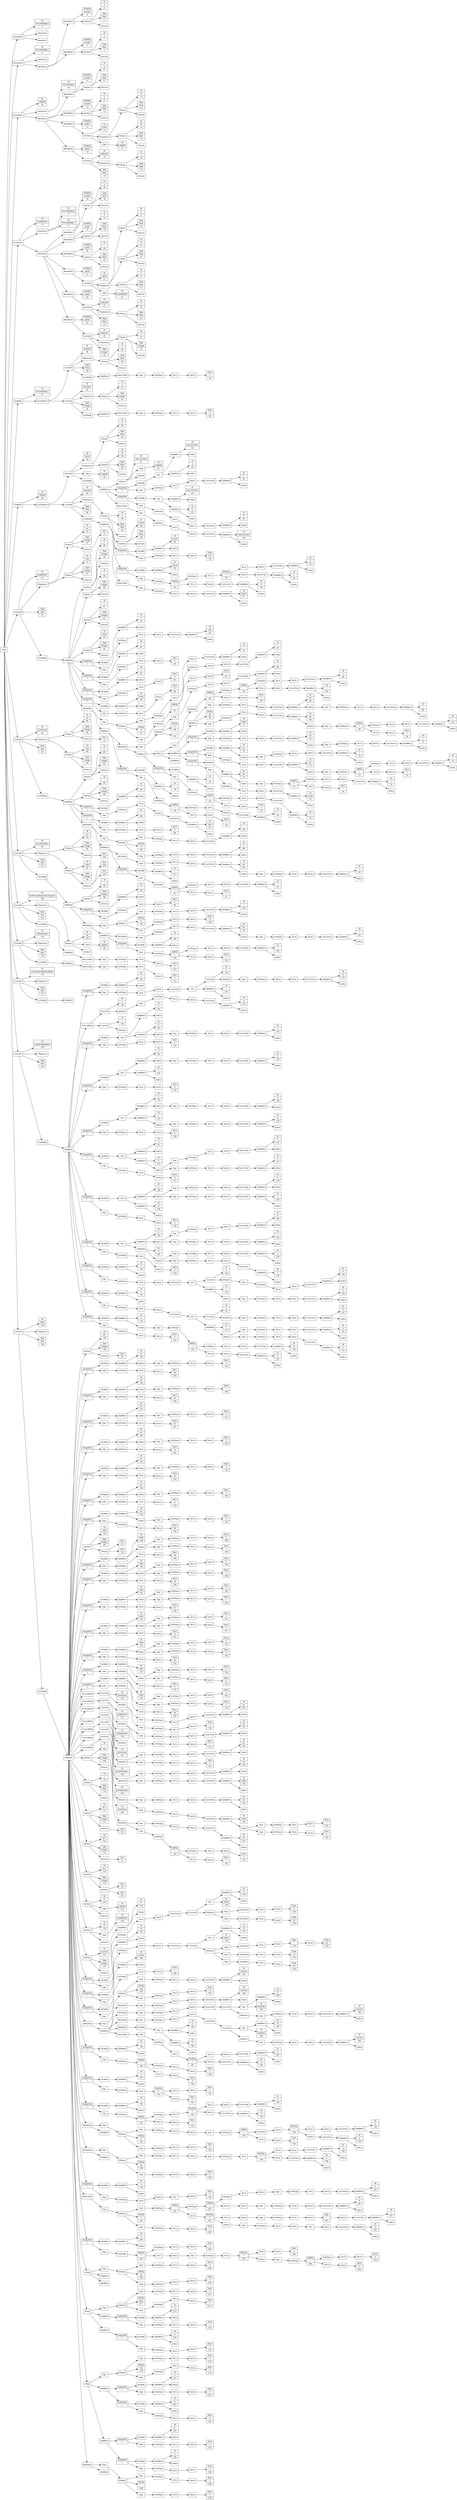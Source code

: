 digraph AST {
node [shape=record];
node [fontname=Sans];charset="UTF-8" splines=true splines=spline rankdir =LR
4259 -> 2182 -> 2179;
2179[label="Id | POLYNOMIAL0 | 2"]
2182 -> 2180;
2180[label="InheritList"]
2182 -> 2181;
2181[label="MembList"]
2182[label="StructDecl"];
4259 -> 2198 -> 2183;
2183[label="Id | POLYNOMIAL1 | 5"]
2198 -> 2184;
2184[label="InheritList"]
2198 -> 2197 -> 2190 -> 2185;
2185[label="Visibility | private | 6"]
2190 -> 2189 -> 2186;
2186[label="Id | a | 6"]
2189 -> 2187;
2187[label="Type | float | 6"]
2189 -> 2188;
2188[label="DimList"]
2189[label="VarDecl"];
2190[label="MembDecl"];
2197 -> 2196 -> 2191;
2191[label="Visibility | private | 7"]
2196 -> 2195 -> 2192;
2192[label="Id | b | 7"]
2195 -> 2193;
2193[label="Type | float | 7"]
2195 -> 2194;
2194[label="DimList"]
2195[label="VarDecl"];
2196[label="MembDecl"];
2197[label="MembList"];
2198[label="StructDecl"];
4259 -> 2240 -> 2199;
2199[label="Id | LINEAR | 10"]
2240 -> 2201 -> 2200;
2200[label="Id | POLYNOMIAL | 10"]
2201[label="InheritList"];
2240 -> 2239 -> 2207 -> 2202;
2202[label="Visibility | private | 11"]
2207 -> 2206 -> 2203;
2203[label="Id | a | 11"]
2206 -> 2204;
2204[label="Type | float | 11"]
2206 -> 2205;
2205[label="DimList"]
2206[label="VarDecl"];
2207[label="MembDecl"];
2239 -> 2213 -> 2208;
2208[label="Visibility | private | 12"]
2213 -> 2212 -> 2209;
2209[label="Id | b | 12"]
2212 -> 2210;
2210[label="Type | float | 12"]
2212 -> 2211;
2211[label="DimList"]
2212[label="VarDecl"];
2213[label="MembDecl"];
2239 -> 2228 -> 2214;
2214[label="Visibility | public | 13"]
2228 -> 2227 -> 2215;
2215[label="Id | build | 13"]
2227 -> 2224 -> 2219 -> 2216;
2216[label="Id | A | 13"]
2219 -> 2217;
2217[label="Type | float | 13"]
2219 -> 2218;
2218[label="DimList"]
2219[label="FParam"];
2224 -> 2223 -> 2220;
2220[label="Id | B | 13"]
2223 -> 2221;
2221[label="Type | float | 13"]
2223 -> 2222;
2222[label="DimList"]
2223[label="FParam"];
2224[label="FParamList"];
2227 -> 2226 -> 2225;
2225[label="Id | LINEAR | 13"]
2226[label="Type"];
2227[label="FuncDecl"];
2228[label="MembDecl"];
2239 -> 2238 -> 2229;
2229[label="Visibility | public | 14"]
2238 -> 2237 -> 2230;
2230[label="Id | evaluate | 14"]
2237 -> 2235 -> 2234 -> 2231;
2231[label="Id | x | 14"]
2234 -> 2232;
2232[label="Type | float | 14"]
2234 -> 2233;
2233[label="DimList"]
2234[label="FParam"];
2235[label="FParamList"];
2237 -> 2236;
2236[label="Type | float | 14"]
2237[label="FuncDecl"];
2238[label="MembDecl"];
2239[label="MembList"];
2240[label="StructDecl"];
4259 -> 2303 -> 2241;
2241[label="Id | QUADRATIC | 17"]
2303 -> 2244 -> 2242;
2242[label="Id | POLYNOMIAL0 | 17"]
2244 -> 2243;
2243[label="Id | POLYNOMIAL1 | 17"]
2244[label="InheritList"];
2303 -> 2302 -> 2250 -> 2245;
2245[label="Visibility | private | 18"]
2250 -> 2249 -> 2246;
2246[label="Id | a | 18"]
2249 -> 2247;
2247[label="Type | float | 18"]
2249 -> 2248;
2248[label="DimList"]
2249[label="VarDecl"];
2250[label="MembDecl"];
2302 -> 2256 -> 2251;
2251[label="Visibility | public | 19"]
2256 -> 2255 -> 2252;
2252[label="Id | b | 19"]
2255 -> 2253;
2253[label="Type | float | 19"]
2255 -> 2254;
2254[label="DimList"]
2255[label="VarDecl"];
2256[label="MembDecl"];
2302 -> 2262 -> 2257;
2257[label="Visibility | public | 20"]
2262 -> 2261 -> 2258;
2258[label="Id | c | 20"]
2261 -> 2259;
2259[label="Type | float | 20"]
2261 -> 2260;
2260[label="DimList"]
2261[label="VarDecl"];
2262[label="MembDecl"];
2302 -> 2281 -> 2263;
2263[label="Visibility | public | 21"]
2281 -> 2280 -> 2264;
2264[label="Id | build | 21"]
2280 -> 2277 -> 2268 -> 2265;
2265[label="Id | A | 21"]
2268 -> 2266;
2266[label="Type | float | 21"]
2268 -> 2267;
2267[label="DimList"]
2268[label="FParam"];
2277 -> 2272 -> 2269;
2269[label="Id | B | 21"]
2272 -> 2270;
2270[label="Type | float | 21"]
2272 -> 2271;
2271[label="DimList"]
2272[label="FParam"];
2277 -> 2276 -> 2273;
2273[label="Id | C | 21"]
2276 -> 2274;
2274[label="Type | float | 21"]
2276 -> 2275;
2275[label="DimList"]
2276[label="FParam"];
2277[label="FParamList"];
2280 -> 2279 -> 2278;
2278[label="Id | QUADRATIC | 21"]
2279[label="Type"];
2280[label="FuncDecl"];
2281[label="MembDecl"];
2302 -> 2291 -> 2282;
2282[label="Visibility | public | 22"]
2291 -> 2290 -> 2283;
2283[label="Id | evaluate | 22"]
2290 -> 2288 -> 2287 -> 2284;
2284[label="Id | x | 22"]
2287 -> 2285;
2285[label="Type | float | 22"]
2287 -> 2286;
2286[label="DimList"]
2287[label="FParam"];
2288[label="FParamList"];
2290 -> 2289;
2289[label="Type | float | 22"]
2290[label="FuncDecl"];
2291[label="MembDecl"];
2302 -> 2301 -> 2292;
2292[label="Visibility | public | 23"]
2301 -> 2300 -> 2293;
2293[label="Id | evaluate1 | 23"]
2300 -> 2298 -> 2297 -> 2294;
2294[label="Id | x | 23"]
2297 -> 2295;
2295[label="Type | integer | 23"]
2297 -> 2296;
2296[label="DimList"]
2297[label="FParam"];
2298[label="FParamList"];
2300 -> 2299;
2299[label="Type | integer | 23"]
2300[label="FuncDecl"];
2301[label="MembDecl"];
2302[label="MembList"];
2303[label="StructDecl"];
4259 -> 2338 -> 2304;
2304[label="Id | POLYNOMIAL1 | 27"]
2338 -> 2337 -> 2320 -> 2305;
2305[label="Id | evaluate | 28"]
2320 -> 2310 -> 2309 -> 2306;
2306[label="Id | x | 28"]
2309 -> 2307;
2307[label="Type | float | 28"]
2309 -> 2308;
2308[label="DimList"]
2309[label="FParam"];
2310[label="FParamList"];
2320 -> 2311;
2311[label="Type | float | 28"]
2320 -> 2319 -> 2318 -> 2317 -> 2316 -> 2315 -> 2314 -> 2313 -> 2312;
2312[label="Num | 0 | 30"]
2313[label="Factor"];
2314[label="Term"];
2315[label="ArithExpr"];
2316[label="Expr"];
2317[label="ReturnStat"];
2318[label="StatBlock"];
2319[label="FuncBody"];
2320[label="FuncDef"];
2337 -> 2336 -> 2321;
2321[label="Id | evaluate1 | 32"]
2336 -> 2326 -> 2325 -> 2322;
2322[label="Id | x | 32"]
2325 -> 2323;
2323[label="Type | integer | 32"]
2325 -> 2324;
2324[label="DimList"]
2325[label="FParam"];
2326[label="FParamList"];
2336 -> 2327;
2327[label="Type | integer | 32"]
2336 -> 2335 -> 2334 -> 2333 -> 2332 -> 2331 -> 2330 -> 2329 -> 2328;
2328[label="Num | 0 | 34"]
2329[label="Factor"];
2330[label="Term"];
2331[label="ArithExpr"];
2332[label="Expr"];
2333[label="ReturnStat"];
2334[label="StatBlock"];
2335[label="FuncBody"];
2336[label="FuncDef"];
2337[label="FuncDefList"];
2338[label="ImplDef"];
4259 -> 2465 -> 2339;
2339[label="Id | LINEAR | 38"]
2465 -> 2464 -> 2402 -> 2340;
2340[label="Id | build | 39"]
2402 -> 2349 -> 2344 -> 2341;
2341[label="Id | A | 39"]
2344 -> 2342;
2342[label="Type | float | 39"]
2344 -> 2343;
2343[label="DimList"]
2344[label="FParam"];
2349 -> 2348 -> 2345;
2345[label="Id | B | 39"]
2348 -> 2346;
2346[label="Type | float | 39"]
2348 -> 2347;
2347[label="DimList"]
2348[label="FParam"];
2349[label="FParamList"];
2402 -> 2351 -> 2350;
2350[label="Id | LINEAR | 39"]
2351[label="Type"];
2402 -> 2401 -> 2400 -> 2356 -> 2352;
2352[label="Id | new_function | 41"]
2356 -> 2354 -> 2353;
2353[label="Id | LINEAR | 41"]
2354[label="Type"];
2356 -> 2355;
2355[label="DimList"]
2356[label="VarDecl"];
2400 -> 2373 -> 2364 -> 2363 -> 2359 -> 2357;
2357[label="Id | new_function | 42"]
2359 -> 2358;
2358[label="Indice"]
2359[label="DataMem"];
2363 -> 2362 -> 2360;
2360[label="Id | a | 42"]
2362 -> 2361;
2361[label="Indice"]
2362[label="DataMem"];
2363[label="Dot"];
2364[label="Variable"];
2373 -> 2372 -> 2371 -> 2370 -> 2369 -> 2368 -> 2367 -> 2365;
2365[label="Id | A | 42"]
2367 -> 2366;
2366[label="Indice"]
2367[label="DataMem"];
2368[label="FuncOrVar"];
2369[label="Factor"];
2370[label="Term"];
2371[label="ArithExpr"];
2372[label="Expr"];
2373[label="AssignStat | ="];
2400 -> 2390 -> 2381 -> 2380 -> 2376 -> 2374;
2374[label="Id | new_function | 43"]
2376 -> 2375;
2375[label="Indice"]
2376[label="DataMem"];
2380 -> 2379 -> 2377;
2377[label="Id | b | 43"]
2379 -> 2378;
2378[label="Indice"]
2379[label="DataMem"];
2380[label="Dot"];
2381[label="Variable"];
2390 -> 2389 -> 2388 -> 2387 -> 2386 -> 2385 -> 2384 -> 2382;
2382[label="Id | B | 43"]
2384 -> 2383;
2383[label="Indice"]
2384[label="DataMem"];
2385[label="FuncOrVar"];
2386[label="Factor"];
2387[label="Term"];
2388[label="ArithExpr"];
2389[label="Expr"];
2390[label="AssignStat | ="];
2400 -> 2399 -> 2398 -> 2397 -> 2396 -> 2395 -> 2394 -> 2393 -> 2391;
2391[label="Id | new_function | 44"]
2393 -> 2392;
2392[label="Indice"]
2393[label="DataMem"];
2394[label="FuncOrVar"];
2395[label="Factor"];
2396[label="Term"];
2397[label="ArithExpr"];
2398[label="Expr"];
2399[label="ReturnStat"];
2400[label="StatBlock"];
2401[label="FuncBody"];
2402[label="FuncDef"];
2464 -> 2463 -> 2403;
2403[label="Id | evaluate | 46"]
2463 -> 2408 -> 2407 -> 2404;
2404[label="Id | x | 46"]
2407 -> 2405;
2405[label="Type | float | 46"]
2407 -> 2406;
2406[label="DimList"]
2407[label="FParam"];
2408[label="FParamList"];
2463 -> 2409;
2409[label="Type | float | 46"]
2463 -> 2462 -> 2461 -> 2413 -> 2410;
2410[label="Id | result | 48"]
2413 -> 2411;
2411[label="Type | float | 48"]
2413 -> 2412;
2412[label="DimList"]
2413[label="VarDecl"];
2461 -> 2423 -> 2417 -> 2416 -> 2414;
2414[label="Id | result | 49"]
2416 -> 2415;
2415[label="Indice"]
2416[label="DataMem"];
2417[label="Variable"];
2423 -> 2422 -> 2421 -> 2420 -> 2419 -> 2418;
2418[label="Float | 0.0 | 49"]
2419[label="Factor"];
2420[label="Term"];
2421[label="ArithExpr"];
2422[label="Expr"];
2423[label="AssignStat | ="];
2461 -> 2451 -> 2427 -> 2426 -> 2424;
2424[label="Id | result | 50"]
2426 -> 2425;
2425[label="Indice"]
2426[label="DataMem"];
2427[label="Variable"];
2451 -> 2450 -> 2449 -> 2442 -> 2441 -> 2440 -> 2434 -> 2433 -> 2432 -> 2431 -> 2430 -> 2428;
2428[label="Id | a | 50"]
2430 -> 2429;
2429[label="Indice"]
2430[label="DataMem"];
2431[label="FuncOrVar"];
2432[label="Factor"];
2433[label="Term"];
2434 -> 2439 -> 2438 -> 2437 -> 2435;
2435[label="Id | x | 50"]
2437 -> 2436;
2436[label="Indice"]
2437[label="DataMem"];
2438[label="FuncOrVar"];
2439[label="Factor"];
2434[label="MultOp | * | 50"];
2440[label="Term"];
2441[label="ArithExpr"];
2442 -> 2448 -> 2447 -> 2446 -> 2445 -> 2443;
2443[label="Id | b | 50"]
2445 -> 2444;
2444[label="Indice"]
2445[label="DataMem"];
2446[label="FuncOrVar"];
2447[label="Factor"];
2448[label="Term"];
2442[label="AddOp | + | 50"];
2449[label="ArithExpr"];
2450[label="Expr"];
2451[label="AssignStat | ="];
2461 -> 2460 -> 2459 -> 2458 -> 2457 -> 2456 -> 2455 -> 2454 -> 2452;
2452[label="Id | result | 51"]
2454 -> 2453;
2453[label="Indice"]
2454[label="DataMem"];
2455[label="FuncOrVar"];
2456[label="Factor"];
2457[label="Term"];
2458[label="ArithExpr"];
2459[label="Expr"];
2460[label="ReturnStat"];
2461[label="StatBlock"];
2462[label="FuncBody"];
2463[label="FuncDef"];
2464[label="FuncDefList"];
2465[label="ImplDef"];
4259 -> 2759 -> 2466;
2466[label="Id | bubbleSort | 57"]
2759 -> 2476 -> 2471 -> 2467;
2467[label="Id | arr | 57"]
2471 -> 2468;
2468[label="Type | integer | 57"]
2471 -> 2470 -> 2469;
2469[label="Dim | []"]
2470[label="DimList"];
2471[label="FParam"];
2476 -> 2475 -> 2472;
2472[label="Id | size | 57"]
2475 -> 2473;
2473[label="Type | integer | 57"]
2475 -> 2474;
2474[label="DimList"]
2475[label="FParam"];
2476[label="FParamList"];
2759 -> 2477;
2477[label="Type | void | 57"]
2759 -> 2758 -> 2757 -> 2481 -> 2478;
2478[label="Id | n | 59"]
2481 -> 2479;
2479[label="Type | integer | 59"]
2481 -> 2480;
2480[label="DimList"]
2481[label="VarDecl"];
2757 -> 2485 -> 2482;
2482[label="Id | i | 60"]
2485 -> 2483;
2483[label="Type | integer | 60"]
2485 -> 2484;
2484[label="DimList"]
2485[label="VarDecl"];
2757 -> 2489 -> 2486;
2486[label="Id | j | 61"]
2489 -> 2487;
2487[label="Type | integer | 61"]
2489 -> 2488;
2488[label="DimList"]
2489[label="VarDecl"];
2757 -> 2493 -> 2490;
2490[label="Id | temp | 62"]
2493 -> 2491;
2491[label="Type | integer | 62"]
2493 -> 2492;
2492[label="DimList"]
2493[label="VarDecl"];
2757 -> 2506 -> 2497 -> 2496 -> 2494;
2494[label="Id | n | 63"]
2496 -> 2495;
2495[label="Indice"]
2496[label="DataMem"];
2497[label="Variable"];
2506 -> 2505 -> 2504 -> 2503 -> 2502 -> 2501 -> 2500 -> 2498;
2498[label="Id | size | 63"]
2500 -> 2499;
2499[label="Indice"]
2500[label="DataMem"];
2501[label="FuncOrVar"];
2502[label="Factor"];
2503[label="Term"];
2504[label="ArithExpr"];
2505[label="Expr"];
2506[label="AssignStat | ="];
2757 -> 2516 -> 2510 -> 2509 -> 2507;
2507[label="Id | i | 64"]
2509 -> 2508;
2508[label="Indice"]
2509[label="DataMem"];
2510[label="Variable"];
2516 -> 2515 -> 2514 -> 2513 -> 2512 -> 2511;
2511[label="Num | 0 | 64"]
2512[label="Factor"];
2513[label="Term"];
2514[label="ArithExpr"];
2515[label="Expr"];
2516[label="AssignStat | ="];
2757 -> 2526 -> 2520 -> 2519 -> 2517;
2517[label="Id | j | 65"]
2519 -> 2518;
2518[label="Indice"]
2519[label="DataMem"];
2520[label="Variable"];
2526 -> 2525 -> 2524 -> 2523 -> 2522 -> 2521;
2521[label="Num | 0 | 65"]
2522[label="Factor"];
2523[label="Term"];
2524[label="ArithExpr"];
2525[label="Expr"];
2526[label="AssignStat | ="];
2757 -> 2536 -> 2530 -> 2529 -> 2527;
2527[label="Id | temp | 66"]
2529 -> 2528;
2528[label="Indice"]
2529[label="DataMem"];
2530[label="Variable"];
2536 -> 2535 -> 2534 -> 2533 -> 2532 -> 2531;
2531[label="Num | 0 | 66"]
2532[label="Factor"];
2533[label="Term"];
2534[label="ArithExpr"];
2535[label="Expr"];
2536[label="AssignStat | ="];
2757 -> 2756 -> 2560 -> 2559 -> 2544 -> 2543 -> 2542 -> 2541 -> 2540 -> 2539 -> 2537;
2537[label="Id | i | 67"]
2539 -> 2538;
2538[label="Indice"]
2539[label="DataMem"];
2540[label="FuncOrVar"];
2541[label="Factor"];
2542[label="Term"];
2543[label="ArithExpr"];
2544[label="Expr"];
2559 -> 2545;
2545[label="RelOp | lt | 67"]
2559 -> 2558 -> 2557 -> 2553 -> 2552 -> 2551 -> 2550 -> 2549 -> 2548 -> 2546;
2546[label="Id | n | 67"]
2548 -> 2547;
2547[label="Indice"]
2548[label="DataMem"];
2549[label="FuncOrVar"];
2550[label="Factor"];
2551[label="Term"];
2552[label="ArithExpr"];
2553 -> 2556 -> 2555 -> 2554;
2554[label="Num | 1 | 67"]
2555[label="Factor"];
2556[label="Term"];
2553[label="AddOp | - | 67"];
2557[label="ArithExpr"];
2558[label="Expr"];
2559[label="RelExpr"];
2560[label="Expr"];
2756 -> 2755 -> 2736 -> 2592 -> 2591 -> 2568 -> 2567 -> 2566 -> 2565 -> 2564 -> 2563 -> 2561;
2561[label="Id | j | 68"]
2563 -> 2562;
2562[label="Indice"]
2563[label="DataMem"];
2564[label="FuncOrVar"];
2565[label="Factor"];
2566[label="Term"];
2567[label="ArithExpr"];
2568[label="Expr"];
2591 -> 2569;
2569[label="RelOp | lt | 68"]
2591 -> 2590 -> 2589 -> 2585 -> 2584 -> 2577 -> 2576 -> 2575 -> 2574 -> 2573 -> 2572 -> 2570;
2570[label="Id | n | 68"]
2572 -> 2571;
2571[label="Indice"]
2572[label="DataMem"];
2573[label="FuncOrVar"];
2574[label="Factor"];
2575[label="Term"];
2576[label="ArithExpr"];
2577 -> 2583 -> 2582 -> 2581 -> 2580 -> 2578;
2578[label="Id | i | 68"]
2580 -> 2579;
2579[label="Indice"]
2580[label="DataMem"];
2581[label="FuncOrVar"];
2582[label="Factor"];
2583[label="Term"];
2577[label="AddOp | - | 68"];
2584[label="ArithExpr"];
2585 -> 2588 -> 2587 -> 2586;
2586[label="Num | 1 | 68"]
2587[label="Factor"];
2588[label="Term"];
2585[label="AddOp | - | 68"];
2589[label="ArithExpr"];
2590[label="Expr"];
2591[label="RelExpr"];
2592[label="Expr"];
2736 -> 2735 -> 2716 -> 2632 -> 2631 -> 2608 -> 2607 -> 2606 -> 2605 -> 2604 -> 2603 -> 2593;
2593[label="Id | arr | 69"]
2603 -> 2602 -> 2601 -> 2600 -> 2599 -> 2598 -> 2597 -> 2596 -> 2594;
2594[label="Id | j | 69"]
2596 -> 2595;
2595[label="Indice"]
2596[label="DataMem"];
2597[label="FuncOrVar"];
2598[label="Factor"];
2599[label="Term"];
2600[label="ArithExpr"];
2601[label="Expr"];
2602[label="Indice"];
2603[label="DataMem"];
2604[label="FuncOrVar"];
2605[label="Factor"];
2606[label="Term"];
2607[label="ArithExpr"];
2608[label="Expr"];
2631 -> 2609;
2609[label="RelOp | gt | 69"]
2631 -> 2630 -> 2629 -> 2628 -> 2627 -> 2626 -> 2625 -> 2610;
2610[label="Id | arr | 69"]
2625 -> 2624 -> 2623 -> 2622 -> 2618 -> 2617 -> 2616 -> 2615 -> 2614 -> 2613 -> 2611;
2611[label="Id | j | 69"]
2613 -> 2612;
2612[label="Indice"]
2613[label="DataMem"];
2614[label="FuncOrVar"];
2615[label="Factor"];
2616[label="Term"];
2617[label="ArithExpr"];
2618 -> 2621 -> 2620 -> 2619;
2619[label="Num | 1 | 69"]
2620[label="Factor"];
2621[label="Term"];
2618[label="AddOp | + | 69"];
2622[label="ArithExpr"];
2623[label="Expr"];
2624[label="Indice"];
2625[label="DataMem"];
2626[label="FuncOrVar"];
2627[label="Factor"];
2628[label="Term"];
2629[label="ArithExpr"];
2630[label="Expr"];
2631[label="RelExpr"];
2632[label="Expr"];
2716 -> 2714 -> 2653 -> 2636 -> 2635 -> 2633;
2633[label="Id | temp | 72"]
2635 -> 2634;
2634[label="Indice"]
2635[label="DataMem"];
2636[label="Variable"];
2653 -> 2652 -> 2651 -> 2650 -> 2649 -> 2648 -> 2647 -> 2637;
2637[label="Id | arr | 72"]
2647 -> 2646 -> 2645 -> 2644 -> 2643 -> 2642 -> 2641 -> 2640 -> 2638;
2638[label="Id | j | 72"]
2640 -> 2639;
2639[label="Indice"]
2640[label="DataMem"];
2641[label="FuncOrVar"];
2642[label="Factor"];
2643[label="Term"];
2644[label="ArithExpr"];
2645[label="Expr"];
2646[label="Indice"];
2647[label="DataMem"];
2648[label="FuncOrVar"];
2649[label="Factor"];
2650[label="Term"];
2651[label="ArithExpr"];
2652[label="Expr"];
2653[label="AssignStat | ="];
2714 -> 2687 -> 2665 -> 2664 -> 2654;
2654[label="Id | arr | 73"]
2664 -> 2663 -> 2662 -> 2661 -> 2660 -> 2659 -> 2658 -> 2657 -> 2655;
2655[label="Id | j | 73"]
2657 -> 2656;
2656[label="Indice"]
2657[label="DataMem"];
2658[label="FuncOrVar"];
2659[label="Factor"];
2660[label="Term"];
2661[label="ArithExpr"];
2662[label="Expr"];
2663[label="Indice"];
2664[label="DataMem"];
2665[label="Variable"];
2687 -> 2686 -> 2685 -> 2684 -> 2683 -> 2682 -> 2681 -> 2666;
2666[label="Id | arr | 73"]
2681 -> 2680 -> 2679 -> 2678 -> 2674 -> 2673 -> 2672 -> 2671 -> 2670 -> 2669 -> 2667;
2667[label="Id | j | 73"]
2669 -> 2668;
2668[label="Indice"]
2669[label="DataMem"];
2670[label="FuncOrVar"];
2671[label="Factor"];
2672[label="Term"];
2673[label="ArithExpr"];
2674 -> 2677 -> 2676 -> 2675;
2675[label="Num | 1 | 73"]
2676[label="Factor"];
2677[label="Term"];
2674[label="AddOp | + | 73"];
2678[label="ArithExpr"];
2679[label="Expr"];
2680[label="Indice"];
2681[label="DataMem"];
2682[label="FuncOrVar"];
2683[label="Factor"];
2684[label="Term"];
2685[label="ArithExpr"];
2686[label="Expr"];
2687[label="AssignStat | ="];
2714 -> 2713 -> 2704 -> 2703 -> 2688;
2688[label="Id | arr | 74"]
2703 -> 2702 -> 2701 -> 2700 -> 2696 -> 2695 -> 2694 -> 2693 -> 2692 -> 2691 -> 2689;
2689[label="Id | j | 74"]
2691 -> 2690;
2690[label="Indice"]
2691[label="DataMem"];
2692[label="FuncOrVar"];
2693[label="Factor"];
2694[label="Term"];
2695[label="ArithExpr"];
2696 -> 2699 -> 2698 -> 2697;
2697[label="Num | 1 | 74"]
2698[label="Factor"];
2699[label="Term"];
2696[label="AddOp | + | 74"];
2700[label="ArithExpr"];
2701[label="Expr"];
2702[label="Indice"];
2703[label="DataMem"];
2704[label="Variable"];
2713 -> 2712 -> 2711 -> 2710 -> 2709 -> 2708 -> 2707 -> 2705;
2705[label="Id | temp | 74"]
2707 -> 2706;
2706[label="Indice"]
2707[label="DataMem"];
2708[label="FuncOrVar"];
2709[label="Factor"];
2710[label="Term"];
2711[label="ArithExpr"];
2712[label="Expr"];
2713[label="AssignStat | ="];
2714[label="StatBlock"];
2716 -> 2715;
2715[label="StatBlock"]
2716[label="IfStat"];
2735 -> 2734 -> 2720 -> 2719 -> 2717;
2717[label="Id | j | 76"]
2719 -> 2718;
2718[label="Indice"]
2719[label="DataMem"];
2720[label="Variable"];
2734 -> 2733 -> 2732 -> 2728 -> 2727 -> 2726 -> 2725 -> 2724 -> 2723 -> 2721;
2721[label="Id | j | 76"]
2723 -> 2722;
2722[label="Indice"]
2723[label="DataMem"];
2724[label="FuncOrVar"];
2725[label="Factor"];
2726[label="Term"];
2727[label="ArithExpr"];
2728 -> 2731 -> 2730 -> 2729;
2729[label="Num | 1 | 76"]
2730[label="Factor"];
2731[label="Term"];
2728[label="AddOp | + | 76"];
2732[label="ArithExpr"];
2733[label="Expr"];
2734[label="AssignStat | ="];
2735[label="StatBlock"];
2736[label="WhileStat"];
2755 -> 2754 -> 2740 -> 2739 -> 2737;
2737[label="Id | i | 78"]
2739 -> 2738;
2738[label="Indice"]
2739[label="DataMem"];
2740[label="Variable"];
2754 -> 2753 -> 2752 -> 2748 -> 2747 -> 2746 -> 2745 -> 2744 -> 2743 -> 2741;
2741[label="Id | i | 78"]
2743 -> 2742;
2742[label="Indice"]
2743[label="DataMem"];
2744[label="FuncOrVar"];
2745[label="Factor"];
2746[label="Term"];
2747[label="ArithExpr"];
2748 -> 2751 -> 2750 -> 2749;
2749[label="Num | 1 | 78"]
2750[label="Factor"];
2751[label="Term"];
2748[label="AddOp | + | 78"];
2752[label="ArithExpr"];
2753[label="Expr"];
2754[label="AssignStat | ="];
2755[label="StatBlock"];
2756[label="WhileStat"];
2757[label="StatBlock"];
2758[label="FuncBody"];
2759[label="FuncDef"];
4259 -> 2861 -> 2760;
2760[label="Id | printArray | 83"]
2861 -> 2770 -> 2765 -> 2761;
2761[label="Id | arr | 83"]
2765 -> 2762;
2762[label="Type | integer | 83"]
2765 -> 2764 -> 2763;
2763[label="Dim | []"]
2764[label="DimList"];
2765[label="FParam"];
2770 -> 2769 -> 2766;
2766[label="Id | size | 83"]
2769 -> 2767;
2767[label="Type | integer | 83"]
2769 -> 2768;
2768[label="DimList"]
2769[label="FParam"];
2770[label="FParamList"];
2861 -> 2771;
2771[label="Type | void | 83"]
2861 -> 2860 -> 2859 -> 2775 -> 2772;
2772[label="Id | n | 85"]
2775 -> 2773;
2773[label="Type | integer | 85"]
2775 -> 2774;
2774[label="DimList"]
2775[label="VarDecl"];
2859 -> 2779 -> 2776;
2776[label="Id | i | 86"]
2779 -> 2777;
2777[label="Type | integer | 86"]
2779 -> 2778;
2778[label="DimList"]
2779[label="VarDecl"];
2859 -> 2792 -> 2783 -> 2782 -> 2780;
2780[label="Id | n | 87"]
2782 -> 2781;
2781[label="Indice"]
2782[label="DataMem"];
2783[label="Variable"];
2792 -> 2791 -> 2790 -> 2789 -> 2788 -> 2787 -> 2786 -> 2784;
2784[label="Id | size | 87"]
2786 -> 2785;
2785[label="Indice"]
2786[label="DataMem"];
2787[label="FuncOrVar"];
2788[label="Factor"];
2789[label="Term"];
2790[label="ArithExpr"];
2791[label="Expr"];
2792[label="AssignStat | ="];
2859 -> 2802 -> 2796 -> 2795 -> 2793;
2793[label="Id | i | 88"]
2795 -> 2794;
2794[label="Indice"]
2795[label="DataMem"];
2796[label="Variable"];
2802 -> 2801 -> 2800 -> 2799 -> 2798 -> 2797;
2797[label="Num | 0 | 88"]
2798[label="Factor"];
2799[label="Term"];
2800[label="ArithExpr"];
2801[label="Expr"];
2802[label="AssignStat | ="];
2859 -> 2858 -> 2821 -> 2820 -> 2810 -> 2809 -> 2808 -> 2807 -> 2806 -> 2805 -> 2803;
2803[label="Id | i | 89"]
2805 -> 2804;
2804[label="Indice"]
2805[label="DataMem"];
2806[label="FuncOrVar"];
2807[label="Factor"];
2808[label="Term"];
2809[label="ArithExpr"];
2810[label="Expr"];
2820 -> 2811;
2811[label="RelOp | lt | 89"]
2820 -> 2819 -> 2818 -> 2817 -> 2816 -> 2815 -> 2814 -> 2812;
2812[label="Id | n | 89"]
2814 -> 2813;
2813[label="Indice"]
2814[label="DataMem"];
2815[label="FuncOrVar"];
2816[label="Factor"];
2817[label="Term"];
2818[label="ArithExpr"];
2819[label="Expr"];
2820[label="RelExpr"];
2821[label="Expr"];
2858 -> 2857 -> 2838 -> 2837 -> 2836 -> 2835 -> 2834 -> 2833 -> 2832 -> 2822;
2822[label="Id | arr | 90"]
2832 -> 2831 -> 2830 -> 2829 -> 2828 -> 2827 -> 2826 -> 2825 -> 2823;
2823[label="Id | i | 90"]
2825 -> 2824;
2824[label="Indice"]
2825[label="DataMem"];
2826[label="FuncOrVar"];
2827[label="Factor"];
2828[label="Term"];
2829[label="ArithExpr"];
2830[label="Expr"];
2831[label="Indice"];
2832[label="DataMem"];
2833[label="FuncOrVar"];
2834[label="Factor"];
2835[label="Term"];
2836[label="ArithExpr"];
2837[label="Expr"];
2838[label="WriteStat"];
2857 -> 2856 -> 2842 -> 2841 -> 2839;
2839[label="Id | i | 91"]
2841 -> 2840;
2840[label="Indice"]
2841[label="DataMem"];
2842[label="Variable"];
2856 -> 2855 -> 2854 -> 2850 -> 2849 -> 2848 -> 2847 -> 2846 -> 2845 -> 2843;
2843[label="Id | i | 91"]
2845 -> 2844;
2844[label="Indice"]
2845[label="DataMem"];
2846[label="FuncOrVar"];
2847[label="Factor"];
2848[label="Term"];
2849[label="ArithExpr"];
2850 -> 2853 -> 2852 -> 2851;
2851[label="Num | 1 | 91"]
2852[label="Factor"];
2853[label="Term"];
2850[label="AddOp | + | 91"];
2854[label="ArithExpr"];
2855[label="Expr"];
2856[label="AssignStat | ="];
2857[label="StatBlock"];
2858[label="WhileStat"];
2859[label="StatBlock"];
2860[label="FuncBody"];
2861[label="FuncDef"];
4259 -> 2945 -> 2862;
2862[label="Id | printNumbers | 95"]
2945 -> 2874 -> 2867 -> 2863;
2863[label="Id | arr | 95"]
2867 -> 2864;
2864[label="Type | integer | 95"]
2867 -> 2866 -> 2865;
2865[label="Dim | [10]"]
2866[label="DimList"];
2867[label="FParam"];
2874 -> 2873 -> 2868;
2868[label="Id | ndim | 95"]
2873 -> 2869;
2869[label="Type | integer | 95"]
2873 -> 2872 -> 2870;
2870[label="Dim | [10]"]
2872 -> 2871;
2871[label="Dim | [20]"]
2872[label="DimList"];
2873[label="FParam"];
2874[label="FParamList"];
2945 -> 2875;
2875[label="Type | void | 95"]
2945 -> 2944 -> 2943 -> 2879 -> 2876;
2876[label="Id | i | 98"]
2879 -> 2877;
2877[label="Type | integer | 98"]
2879 -> 2878;
2878[label="DimList"]
2879[label="VarDecl"];
2943 -> 2889 -> 2883 -> 2882 -> 2880;
2880[label="Id | i | 99"]
2882 -> 2881;
2881[label="Indice"]
2882[label="DataMem"];
2883[label="Variable"];
2889 -> 2888 -> 2887 -> 2886 -> 2885 -> 2884;
2884[label="Num | 0 | 99"]
2885[label="Factor"];
2886[label="Term"];
2887[label="ArithExpr"];
2888[label="Expr"];
2889[label="AssignStat | ="];
2943 -> 2942 -> 2905 -> 2904 -> 2897 -> 2896 -> 2895 -> 2894 -> 2893 -> 2892 -> 2890;
2890[label="Id | i | 100"]
2892 -> 2891;
2891[label="Indice"]
2892[label="DataMem"];
2893[label="FuncOrVar"];
2894[label="Factor"];
2895[label="Term"];
2896[label="ArithExpr"];
2897[label="Expr"];
2904 -> 2898;
2898[label="RelOp | lt | 100"]
2904 -> 2903 -> 2902 -> 2901 -> 2900 -> 2899;
2899[label="Num | 10 | 100"]
2900[label="Factor"];
2901[label="Term"];
2902[label="ArithExpr"];
2903[label="Expr"];
2904[label="RelExpr"];
2905[label="Expr"];
2942 -> 2941 -> 2922 -> 2921 -> 2920 -> 2919 -> 2918 -> 2917 -> 2916 -> 2906;
2906[label="Id | arr | 101"]
2916 -> 2915 -> 2914 -> 2913 -> 2912 -> 2911 -> 2910 -> 2909 -> 2907;
2907[label="Id | i | 101"]
2909 -> 2908;
2908[label="Indice"]
2909[label="DataMem"];
2910[label="FuncOrVar"];
2911[label="Factor"];
2912[label="Term"];
2913[label="ArithExpr"];
2914[label="Expr"];
2915[label="Indice"];
2916[label="DataMem"];
2917[label="FuncOrVar"];
2918[label="Factor"];
2919[label="Term"];
2920[label="ArithExpr"];
2921[label="Expr"];
2922[label="WriteStat"];
2941 -> 2940 -> 2926 -> 2925 -> 2923;
2923[label="Id | i | 102"]
2925 -> 2924;
2924[label="Indice"]
2925[label="DataMem"];
2926[label="Variable"];
2940 -> 2939 -> 2938 -> 2934 -> 2933 -> 2932 -> 2931 -> 2930 -> 2929 -> 2927;
2927[label="Id | i | 102"]
2929 -> 2928;
2928[label="Indice"]
2929[label="DataMem"];
2930[label="FuncOrVar"];
2931[label="Factor"];
2932[label="Term"];
2933[label="ArithExpr"];
2934 -> 2937 -> 2936 -> 2935;
2935[label="Num | 1 | 102"]
2936[label="Factor"];
2937[label="Term"];
2934[label="AddOp | + | 102"];
2938[label="ArithExpr"];
2939[label="Expr"];
2940[label="AssignStat | ="];
2941[label="StatBlock"];
2942[label="WhileStat"];
2943[label="StatBlock"];
2944[label="FuncBody"];
2945[label="FuncDef"];
4259 -> 2962 -> 2946;
2946[label="Id | testFormalParametersTypeID | 105"]
2962 -> 2952 -> 2951 -> 2947;
2947[label="Id | lin | 105"]
2951 -> 2949 -> 2948;
2948[label="Id | LINEAR | 105"]
2949[label="Type"];
2951 -> 2950;
2950[label="DimList"]
2951[label="FParam"];
2952[label="FParamList"];
2962 -> 2953;
2953[label="Type | void | 105"]
2962 -> 2961 -> 2960 -> 2959 -> 2958 -> 2957 -> 2956 -> 2955 -> 2954;
2954[label="Num | 0 | 107"]
2955[label="Factor"];
2956[label="Term"];
2957[label="ArithExpr"];
2958[label="Expr"];
2959[label="ReturnStat"];
2960[label="StatBlock"];
2961[label="FuncBody"];
2962[label="FuncDef"];
4259 -> 2974 -> 2963;
2963[label="Id | noParameters | 110"]
2974 -> 2964;
2964[label="FParamList"]
2974 -> 2965;
2965[label="Type | void | 110"]
2974 -> 2973 -> 2972 -> 2971 -> 2970 -> 2969 -> 2968 -> 2967 -> 2966;
2966[label="Num | 0 | 112"]
2967[label="Factor"];
2968[label="Term"];
2969[label="ArithExpr"];
2970[label="Expr"];
2971[label="ReturnStat"];
2972[label="StatBlock"];
2973[label="FuncBody"];
2974[label="FuncDef"];
4259 -> 2980 -> 2975;
2975[label="Id | noLocalVariableDeclBlock | 115"]
2980 -> 2976;
2976[label="FParamList"]
2980 -> 2977;
2977[label="Type | void | 115"]
2980 -> 2979 -> 2978;
2978[label="StatBlock"]
2979[label="FuncBody"];
2980[label="FuncDef"];
4259 -> 3311 -> 2981;
2981[label="Id | testVariableIdnest | 120"]
3311 -> 2982;
2982[label="FParamList"]
3311 -> 2983;
2983[label="Type | void | 120"]
3311 -> 3310 -> 3309 -> 3009 -> 2987 -> 2986 -> 2984;
2984[label="Id | x | 122"]
2986 -> 2985;
2985[label="Indice"]
2986[label="DataMem"];
2987[label="Variable"];
3009 -> 3008 -> 3007 -> 3006 -> 3005 -> 3004 -> 3003 -> 2999 -> 2988;
2988[label="Id | a | 122"]
2999 -> 2998 -> 2997 -> 2996 -> 2995 -> 2994 -> 2993 -> 2992 -> 2990;
2990[label="Id | b | 122"]
2992 -> 2991;
2991[label="Indice"]
2992[label="DataMem"];
2993[label="FuncOrVar"];
2994[label="Factor"];
2995[label="Term"];
2996[label="ArithExpr"];
2997[label="Expr"];
2998[label="AParams"];
2999[label="FuncCall"];
3003 -> 3002 -> 3000;
3000[label="Id | c | 122"]
3002 -> 3001;
3001[label="Indice"]
3002[label="DataMem"];
3003[label="Dot"];
3004[label="FuncOrVar"];
3005[label="Factor"];
3006[label="Term"];
3007[label="ArithExpr"];
3008[label="Expr"];
3009[label="AssignStat | ="];
3309 -> 3026 -> 3021 -> 3010;
3010[label="Id | a | 123"]
3021 -> 3020 -> 3019 -> 3018 -> 3017 -> 3016 -> 3015 -> 3014 -> 3012;
3012[label="Id | b | 123"]
3014 -> 3013;
3013[label="Indice"]
3014[label="DataMem"];
3015[label="FuncOrVar"];
3016[label="Factor"];
3017[label="Term"];
3018[label="ArithExpr"];
3019[label="Expr"];
3020[label="AParams"];
3021[label="FuncCall"];
3026 -> 3025 -> 3022;
3022[label="Id | c | 123"]
3025 -> 3024;
3024[label="AParams"]
3025[label="FuncCall"];
3026[label="FuncCallStat"];
3309 -> 3048 -> 3042 -> 3041 -> 3029 -> 3027;
3027[label="Id | a | 124"]
3029 -> 3028;
3028[label="Indice"]
3029[label="DataMem"];
3041 -> 3040 -> 3030;
3030[label="Id | b | 124"]
3040 -> 3039 -> 3038 -> 3037 -> 3036 -> 3035 -> 3034 -> 3033 -> 3031;
3031[label="Id | c | 124"]
3033 -> 3032;
3032[label="Indice"]
3033[label="DataMem"];
3034[label="FuncOrVar"];
3035[label="Factor"];
3036[label="Term"];
3037[label="ArithExpr"];
3038[label="Expr"];
3039[label="Indice"];
3040[label="DataMem"];
3041[label="Dot"];
3042[label="Variable"];
3048 -> 3047 -> 3046 -> 3045 -> 3044 -> 3043;
3043[label="Num | 0 | 124"]
3044[label="Factor"];
3045[label="Term"];
3046[label="ArithExpr"];
3047[label="Expr"];
3048[label="AssignStat | ="];
3309 -> 3070 -> 3064 -> 3063 -> 3059 -> 3049;
3049[label="Id | a | 125"]
3059 -> 3058 -> 3057 -> 3056 -> 3055 -> 3054 -> 3053 -> 3052 -> 3050;
3050[label="Id | b | 125"]
3052 -> 3051;
3051[label="Indice"]
3052[label="DataMem"];
3053[label="FuncOrVar"];
3054[label="Factor"];
3055[label="Term"];
3056[label="ArithExpr"];
3057[label="Expr"];
3058[label="Indice"];
3059[label="DataMem"];
3063 -> 3062 -> 3060;
3060[label="Id | c | 125"]
3062 -> 3061;
3061[label="Indice"]
3062[label="DataMem"];
3063[label="Dot"];
3064[label="Variable"];
3070 -> 3069 -> 3068 -> 3067 -> 3066 -> 3065;
3065[label="Num | 0 | 125"]
3066[label="Factor"];
3067[label="Term"];
3068[label="ArithExpr"];
3069[label="Expr"];
3070[label="AssignStat | ="];
3309 -> 3100 -> 3094 -> 3093 -> 3081 -> 3071;
3071[label="Id | a | 126"]
3081 -> 3080 -> 3079 -> 3078 -> 3077 -> 3076 -> 3075 -> 3074 -> 3072;
3072[label="Id | b | 126"]
3074 -> 3073;
3073[label="Indice"]
3074[label="DataMem"];
3075[label="FuncOrVar"];
3076[label="Factor"];
3077[label="Term"];
3078[label="ArithExpr"];
3079[label="Expr"];
3080[label="Indice"];
3081[label="DataMem"];
3093 -> 3092 -> 3082;
3082[label="Id | c | 126"]
3092 -> 3091 -> 3090 -> 3089 -> 3088 -> 3087 -> 3086 -> 3085 -> 3083;
3083[label="Id | d | 126"]
3085 -> 3084;
3084[label="Indice"]
3085[label="DataMem"];
3086[label="FuncOrVar"];
3087[label="Factor"];
3088[label="Term"];
3089[label="ArithExpr"];
3090[label="Expr"];
3091[label="Indice"];
3092[label="DataMem"];
3093[label="Dot"];
3094[label="Variable"];
3100 -> 3099 -> 3098 -> 3097 -> 3096 -> 3095;
3095[label="Num | 0 | 126"]
3096[label="Factor"];
3097[label="Term"];
3098[label="ArithExpr"];
3099[label="Expr"];
3100[label="AssignStat | ="];
3309 -> 3130 -> 3124 -> 3123 -> 3103 -> 3101;
3101[label="Id | a | 127"]
3103 -> 3102;
3102[label="Indice"]
3103[label="DataMem"];
3123 -> 3122 -> 3104;
3104[label="Id | b | 127"]
3122 -> 3121 -> 3112 -> 3111 -> 3110 -> 3109 -> 3108 -> 3107 -> 3105;
3105[label="Id | c | 127"]
3107 -> 3106;
3106[label="Indice"]
3107[label="DataMem"];
3108[label="FuncOrVar"];
3109[label="Factor"];
3110[label="Term"];
3111[label="ArithExpr"];
3112[label="Expr"];
3121 -> 3120 -> 3119 -> 3118 -> 3117 -> 3116 -> 3115 -> 3113;
3113[label="Id | d | 127"]
3115 -> 3114;
3114[label="Indice"]
3115[label="DataMem"];
3116[label="FuncOrVar"];
3117[label="Factor"];
3118[label="Term"];
3119[label="ArithExpr"];
3120[label="Expr"];
3121[label="Indice"];
3122[label="DataMem"];
3123[label="Dot"];
3124[label="Variable"];
3130 -> 3129 -> 3128 -> 3127 -> 3126 -> 3125;
3125[label="Num | 0 | 127"]
3126[label="Factor"];
3127[label="Term"];
3128[label="ArithExpr"];
3129[label="Expr"];
3130[label="AssignStat | ="];
3309 -> 3160 -> 3154 -> 3153 -> 3149 -> 3131;
3131[label="Id | a | 128"]
3149 -> 3148 -> 3139 -> 3138 -> 3137 -> 3136 -> 3135 -> 3134 -> 3132;
3132[label="Id | b | 128"]
3134 -> 3133;
3133[label="Indice"]
3134[label="DataMem"];
3135[label="FuncOrVar"];
3136[label="Factor"];
3137[label="Term"];
3138[label="ArithExpr"];
3139[label="Expr"];
3148 -> 3147 -> 3146 -> 3145 -> 3144 -> 3143 -> 3142 -> 3140;
3140[label="Id | c | 128"]
3142 -> 3141;
3141[label="Indice"]
3142[label="DataMem"];
3143[label="FuncOrVar"];
3144[label="Factor"];
3145[label="Term"];
3146[label="ArithExpr"];
3147[label="Expr"];
3148[label="Indice"];
3149[label="DataMem"];
3153 -> 3152 -> 3150;
3150[label="Id | d | 128"]
3152 -> 3151;
3151[label="Indice"]
3152[label="DataMem"];
3153[label="Dot"];
3154[label="Variable"];
3160 -> 3159 -> 3158 -> 3157 -> 3156 -> 3155;
3155[label="Num | 0 | 128"]
3156[label="Factor"];
3157[label="Term"];
3158[label="ArithExpr"];
3159[label="Expr"];
3160[label="AssignStat | ="];
3309 -> 3206 -> 3200 -> 3199 -> 3179 -> 3161;
3161[label="Id | a | 129"]
3179 -> 3178 -> 3169 -> 3168 -> 3167 -> 3166 -> 3165 -> 3164 -> 3162;
3162[label="Id | b | 129"]
3164 -> 3163;
3163[label="Indice"]
3164[label="DataMem"];
3165[label="FuncOrVar"];
3166[label="Factor"];
3167[label="Term"];
3168[label="ArithExpr"];
3169[label="Expr"];
3178 -> 3177 -> 3176 -> 3175 -> 3174 -> 3173 -> 3172 -> 3170;
3170[label="Id | c | 129"]
3172 -> 3171;
3171[label="Indice"]
3172[label="DataMem"];
3173[label="FuncOrVar"];
3174[label="Factor"];
3175[label="Term"];
3176[label="ArithExpr"];
3177[label="Expr"];
3178[label="Indice"];
3179[label="DataMem"];
3199 -> 3198 -> 3180;
3180[label="Id | d | 129"]
3198 -> 3197 -> 3188 -> 3187 -> 3186 -> 3185 -> 3184 -> 3183 -> 3181;
3181[label="Id | e | 129"]
3183 -> 3182;
3182[label="Indice"]
3183[label="DataMem"];
3184[label="FuncOrVar"];
3185[label="Factor"];
3186[label="Term"];
3187[label="ArithExpr"];
3188[label="Expr"];
3197 -> 3196 -> 3195 -> 3194 -> 3193 -> 3192 -> 3191 -> 3189;
3189[label="Id | f | 129"]
3191 -> 3190;
3190[label="Indice"]
3191[label="DataMem"];
3192[label="FuncOrVar"];
3193[label="Factor"];
3194[label="Term"];
3195[label="ArithExpr"];
3196[label="Expr"];
3197[label="Indice"];
3198[label="DataMem"];
3199[label="Dot"];
3200[label="Variable"];
3206 -> 3205 -> 3204 -> 3203 -> 3202 -> 3201;
3201[label="Num | 0 | 129"]
3202[label="Factor"];
3203[label="Term"];
3204[label="ArithExpr"];
3205[label="Expr"];
3206[label="AssignStat | ="];
3309 -> 3240 -> 3210 -> 3209 -> 3207;
3207[label="Id | x | 130"]
3209 -> 3208;
3208[label="Indice"]
3209[label="DataMem"];
3210[label="Variable"];
3240 -> 3239 -> 3238 -> 3237 -> 3236 -> 3235 -> 3234 -> 3222 -> 3211;
3211[label="Id | a | 130"]
3222 -> 3221 -> 3220 -> 3219 -> 3218 -> 3217 -> 3216 -> 3215 -> 3213;
3213[label="Id | b | 130"]
3215 -> 3214;
3214[label="Indice"]
3215[label="DataMem"];
3216[label="FuncOrVar"];
3217[label="Factor"];
3218[label="Term"];
3219[label="ArithExpr"];
3220[label="Expr"];
3221[label="AParams"];
3222[label="FuncCall"];
3234 -> 3233 -> 3223;
3223[label="Id | c | 130"]
3233 -> 3232 -> 3231 -> 3230 -> 3229 -> 3228 -> 3227 -> 3226 -> 3224;
3224[label="Id | d | 130"]
3226 -> 3225;
3225[label="Indice"]
3226[label="DataMem"];
3227[label="FuncOrVar"];
3228[label="Factor"];
3229[label="Term"];
3230[label="ArithExpr"];
3231[label="Expr"];
3232[label="Indice"];
3233[label="DataMem"];
3234[label="Dot"];
3235[label="FuncOrVar"];
3236[label="Factor"];
3237[label="Term"];
3238[label="ArithExpr"];
3239[label="Expr"];
3240[label="AssignStat | ="];
3309 -> 3282 -> 3244 -> 3243 -> 3241;
3241[label="Id | x | 131"]
3243 -> 3242;
3242[label="Indice"]
3243[label="DataMem"];
3244[label="Variable"];
3282 -> 3281 -> 3280 -> 3279 -> 3278 -> 3277 -> 3276 -> 3256 -> 3245;
3245[label="Id | a | 131"]
3256 -> 3255 -> 3254 -> 3253 -> 3252 -> 3251 -> 3250 -> 3249 -> 3247;
3247[label="Id | b | 131"]
3249 -> 3248;
3248[label="Indice"]
3249[label="DataMem"];
3250[label="FuncOrVar"];
3251[label="Factor"];
3252[label="Term"];
3253[label="ArithExpr"];
3254[label="Expr"];
3255[label="AParams"];
3256[label="FuncCall"];
3276 -> 3275 -> 3257;
3257[label="Id | c | 131"]
3275 -> 3274 -> 3265 -> 3264 -> 3263 -> 3262 -> 3261 -> 3260 -> 3258;
3258[label="Id | d | 131"]
3260 -> 3259;
3259[label="Indice"]
3260[label="DataMem"];
3261[label="FuncOrVar"];
3262[label="Factor"];
3263[label="Term"];
3264[label="ArithExpr"];
3265[label="Expr"];
3274 -> 3273 -> 3272 -> 3271 -> 3270 -> 3269 -> 3268 -> 3266;
3266[label="Id | e | 131"]
3268 -> 3267;
3267[label="Indice"]
3268[label="DataMem"];
3269[label="FuncOrVar"];
3270[label="Factor"];
3271[label="Term"];
3272[label="ArithExpr"];
3273[label="Expr"];
3274[label="Indice"];
3275[label="DataMem"];
3276[label="Dot"];
3277[label="FuncOrVar"];
3278[label="Factor"];
3279[label="Term"];
3280[label="ArithExpr"];
3281[label="Expr"];
3282[label="AssignStat | ="];
3309 -> 3308 -> 3302 -> 3301 -> 3283;
3283[label="Id | a | 132"]
3301 -> 3300 -> 3299 -> 3298 -> 3291 -> 3290 -> 3289 -> 3288 -> 3287 -> 3286 -> 3284;
3284[label="Id | m | 132"]
3286 -> 3285;
3285[label="Indice"]
3286[label="DataMem"];
3287[label="FuncOrVar"];
3288[label="Factor"];
3289[label="Term"];
3290[label="ArithExpr"];
3291 -> 3297 -> 3296 -> 3295 -> 3294 -> 3292;
3292[label="Id | n | 132"]
3294 -> 3293;
3293[label="Indice"]
3294[label="DataMem"];
3295[label="FuncOrVar"];
3296[label="Factor"];
3297[label="Term"];
3291[label="AddOp | + | 132"];
3298[label="ArithExpr"];
3299[label="Expr"];
3300[label="Indice"];
3301[label="DataMem"];
3302[label="Variable"];
3308 -> 3307 -> 3306 -> 3305 -> 3304 -> 3303;
3303[label="Num | 0 | 132"]
3304[label="Factor"];
3305[label="Term"];
3306[label="ArithExpr"];
3307[label="Expr"];
3308[label="AssignStat | ="];
3309[label="StatBlock"];
3310[label="FuncBody"];
3311[label="FuncDef"];
4259 -> 4258 -> 3312;
3312[label="Id | main | 136"]
4258 -> 3313;
3313[label="FParamList"]
4258 -> 3314;
3314[label="Type | void | 136"]
4258 -> 4257 -> 4256 -> 3319 -> 3315;
3315[label="Id | arr | 138"]
3319 -> 3316;
3316[label="Type | integer | 138"]
3319 -> 3318 -> 3317;
3317[label="Dim | [7]"]
3318[label="DimList"];
3319[label="VarDecl"];
4256 -> 3334 -> 3328 -> 3327 -> 3320;
3320[label="Id | arr | 139"]
3327 -> 3326 -> 3325 -> 3324 -> 3323 -> 3322 -> 3321;
3321[label="Num | 0 | 139"]
3322[label="Factor"];
3323[label="Term"];
3324[label="ArithExpr"];
3325[label="Expr"];
3326[label="Indice"];
3327[label="DataMem"];
3328[label="Variable"];
3334 -> 3333 -> 3332 -> 3331 -> 3330 -> 3329;
3329[label="Num | 64 | 139"]
3330[label="Factor"];
3331[label="Term"];
3332[label="ArithExpr"];
3333[label="Expr"];
3334[label="AssignStat | ="];
4256 -> 3349 -> 3343 -> 3342 -> 3335;
3335[label="Id | arr | 140"]
3342 -> 3341 -> 3340 -> 3339 -> 3338 -> 3337 -> 3336;
3336[label="Num | 1 | 140"]
3337[label="Factor"];
3338[label="Term"];
3339[label="ArithExpr"];
3340[label="Expr"];
3341[label="Indice"];
3342[label="DataMem"];
3343[label="Variable"];
3349 -> 3348 -> 3347 -> 3346 -> 3345 -> 3344;
3344[label="Num | 34 | 140"]
3345[label="Factor"];
3346[label="Term"];
3347[label="ArithExpr"];
3348[label="Expr"];
3349[label="AssignStat | ="];
4256 -> 3364 -> 3358 -> 3357 -> 3350;
3350[label="Id | arr | 141"]
3357 -> 3356 -> 3355 -> 3354 -> 3353 -> 3352 -> 3351;
3351[label="Num | 2 | 141"]
3352[label="Factor"];
3353[label="Term"];
3354[label="ArithExpr"];
3355[label="Expr"];
3356[label="Indice"];
3357[label="DataMem"];
3358[label="Variable"];
3364 -> 3363 -> 3362 -> 3361 -> 3360 -> 3359;
3359[label="Num | 25 | 141"]
3360[label="Factor"];
3361[label="Term"];
3362[label="ArithExpr"];
3363[label="Expr"];
3364[label="AssignStat | ="];
4256 -> 3379 -> 3373 -> 3372 -> 3365;
3365[label="Id | arr | 142"]
3372 -> 3371 -> 3370 -> 3369 -> 3368 -> 3367 -> 3366;
3366[label="Num | 3 | 142"]
3367[label="Factor"];
3368[label="Term"];
3369[label="ArithExpr"];
3370[label="Expr"];
3371[label="Indice"];
3372[label="DataMem"];
3373[label="Variable"];
3379 -> 3378 -> 3377 -> 3376 -> 3375 -> 3374;
3374[label="Num | 12 | 142"]
3375[label="Factor"];
3376[label="Term"];
3377[label="ArithExpr"];
3378[label="Expr"];
3379[label="AssignStat | ="];
4256 -> 3394 -> 3388 -> 3387 -> 3380;
3380[label="Id | arr | 143"]
3387 -> 3386 -> 3385 -> 3384 -> 3383 -> 3382 -> 3381;
3381[label="Num | 4 | 143"]
3382[label="Factor"];
3383[label="Term"];
3384[label="ArithExpr"];
3385[label="Expr"];
3386[label="Indice"];
3387[label="DataMem"];
3388[label="Variable"];
3394 -> 3393 -> 3392 -> 3391 -> 3390 -> 3389;
3389[label="Num | 22 | 143"]
3390[label="Factor"];
3391[label="Term"];
3392[label="ArithExpr"];
3393[label="Expr"];
3394[label="AssignStat | ="];
4256 -> 3409 -> 3403 -> 3402 -> 3395;
3395[label="Id | arr | 144"]
3402 -> 3401 -> 3400 -> 3399 -> 3398 -> 3397 -> 3396;
3396[label="Num | 5 | 144"]
3397[label="Factor"];
3398[label="Term"];
3399[label="ArithExpr"];
3400[label="Expr"];
3401[label="Indice"];
3402[label="DataMem"];
3403[label="Variable"];
3409 -> 3408 -> 3407 -> 3406 -> 3405 -> 3404;
3404[label="Num | 11 | 144"]
3405[label="Factor"];
3406[label="Term"];
3407[label="ArithExpr"];
3408[label="Expr"];
3409[label="AssignStat | ="];
4256 -> 3424 -> 3418 -> 3417 -> 3410;
3410[label="Id | arr | 145"]
3417 -> 3416 -> 3415 -> 3414 -> 3413 -> 3412 -> 3411;
3411[label="Num | 6 | 145"]
3412[label="Factor"];
3413[label="Term"];
3414[label="ArithExpr"];
3415[label="Expr"];
3416[label="Indice"];
3417[label="DataMem"];
3418[label="Variable"];
3424 -> 3423 -> 3422 -> 3421 -> 3420 -> 3419;
3419[label="Num | 90 | 145"]
3420[label="Factor"];
3421[label="Term"];
3422[label="ArithExpr"];
3423[label="Expr"];
3424[label="AssignStat | ="];
4256 -> 3430 -> 3425;
3425[label="Id | ndim | 147"]
3430 -> 3426;
3426[label="Type | integer | 147"]
3430 -> 3429 -> 3427;
3427[label="Dim | [1]"]
3429 -> 3428;
3428[label="Dim | [7]"]
3429[label="DimList"];
3430[label="VarDecl"];
4256 -> 3450 -> 3444 -> 3443 -> 3431;
3431[label="Id | ndim | 148"]
3443 -> 3442 -> 3436 -> 3435 -> 3434 -> 3433 -> 3432;
3432[label="Num | 0 | 148"]
3433[label="Factor"];
3434[label="Term"];
3435[label="ArithExpr"];
3436[label="Expr"];
3442 -> 3441 -> 3440 -> 3439 -> 3438 -> 3437;
3437[label="Num | 1 | 148"]
3438[label="Factor"];
3439[label="Term"];
3440[label="ArithExpr"];
3441[label="Expr"];
3442[label="Indice"];
3443[label="DataMem"];
3444[label="Variable"];
3450 -> 3449 -> 3448 -> 3447 -> 3446 -> 3445;
3445[label="Num | 64 | 148"]
3446[label="Factor"];
3447[label="Term"];
3448[label="ArithExpr"];
3449[label="Expr"];
3450[label="AssignStat | ="];
4256 -> 3470 -> 3464 -> 3463 -> 3451;
3451[label="Id | ndim | 149"]
3463 -> 3462 -> 3456 -> 3455 -> 3454 -> 3453 -> 3452;
3452[label="Num | 0 | 149"]
3453[label="Factor"];
3454[label="Term"];
3455[label="ArithExpr"];
3456[label="Expr"];
3462 -> 3461 -> 3460 -> 3459 -> 3458 -> 3457;
3457[label="Num | 2 | 149"]
3458[label="Factor"];
3459[label="Term"];
3460[label="ArithExpr"];
3461[label="Expr"];
3462[label="Indice"];
3463[label="DataMem"];
3464[label="Variable"];
3470 -> 3469 -> 3468 -> 3467 -> 3466 -> 3465;
3465[label="Num | 34 | 149"]
3466[label="Factor"];
3467[label="Term"];
3468[label="ArithExpr"];
3469[label="Expr"];
3470[label="AssignStat | ="];
4256 -> 3490 -> 3484 -> 3483 -> 3471;
3471[label="Id | ndim | 150"]
3483 -> 3482 -> 3476 -> 3475 -> 3474 -> 3473 -> 3472;
3472[label="Num | 0 | 150"]
3473[label="Factor"];
3474[label="Term"];
3475[label="ArithExpr"];
3476[label="Expr"];
3482 -> 3481 -> 3480 -> 3479 -> 3478 -> 3477;
3477[label="Num | 3 | 150"]
3478[label="Factor"];
3479[label="Term"];
3480[label="ArithExpr"];
3481[label="Expr"];
3482[label="Indice"];
3483[label="DataMem"];
3484[label="Variable"];
3490 -> 3489 -> 3488 -> 3487 -> 3486 -> 3485;
3485[label="Num | 25 | 150"]
3486[label="Factor"];
3487[label="Term"];
3488[label="ArithExpr"];
3489[label="Expr"];
3490[label="AssignStat | ="];
4256 -> 3510 -> 3504 -> 3503 -> 3491;
3491[label="Id | ndim | 151"]
3503 -> 3502 -> 3496 -> 3495 -> 3494 -> 3493 -> 3492;
3492[label="Num | 0 | 151"]
3493[label="Factor"];
3494[label="Term"];
3495[label="ArithExpr"];
3496[label="Expr"];
3502 -> 3501 -> 3500 -> 3499 -> 3498 -> 3497;
3497[label="Num | 4 | 151"]
3498[label="Factor"];
3499[label="Term"];
3500[label="ArithExpr"];
3501[label="Expr"];
3502[label="Indice"];
3503[label="DataMem"];
3504[label="Variable"];
3510 -> 3509 -> 3508 -> 3507 -> 3506 -> 3505;
3505[label="Num | 12 | 151"]
3506[label="Factor"];
3507[label="Term"];
3508[label="ArithExpr"];
3509[label="Expr"];
3510[label="AssignStat | ="];
4256 -> 3530 -> 3524 -> 3523 -> 3511;
3511[label="Id | ndim | 152"]
3523 -> 3522 -> 3516 -> 3515 -> 3514 -> 3513 -> 3512;
3512[label="Num | 0 | 152"]
3513[label="Factor"];
3514[label="Term"];
3515[label="ArithExpr"];
3516[label="Expr"];
3522 -> 3521 -> 3520 -> 3519 -> 3518 -> 3517;
3517[label="Num | 5 | 152"]
3518[label="Factor"];
3519[label="Term"];
3520[label="ArithExpr"];
3521[label="Expr"];
3522[label="Indice"];
3523[label="DataMem"];
3524[label="Variable"];
3530 -> 3529 -> 3528 -> 3527 -> 3526 -> 3525;
3525[label="Num | 22 | 152"]
3526[label="Factor"];
3527[label="Term"];
3528[label="ArithExpr"];
3529[label="Expr"];
3530[label="AssignStat | ="];
4256 -> 3550 -> 3544 -> 3543 -> 3531;
3531[label="Id | ndim | 153"]
3543 -> 3542 -> 3536 -> 3535 -> 3534 -> 3533 -> 3532;
3532[label="Num | 0 | 153"]
3533[label="Factor"];
3534[label="Term"];
3535[label="ArithExpr"];
3536[label="Expr"];
3542 -> 3541 -> 3540 -> 3539 -> 3538 -> 3537;
3537[label="Num | 6 | 153"]
3538[label="Factor"];
3539[label="Term"];
3540[label="ArithExpr"];
3541[label="Expr"];
3542[label="Indice"];
3543[label="DataMem"];
3544[label="Variable"];
3550 -> 3549 -> 3548 -> 3547 -> 3546 -> 3545;
3545[label="Num | 11 | 153"]
3546[label="Factor"];
3547[label="Term"];
3548[label="ArithExpr"];
3549[label="Expr"];
3550[label="AssignStat | ="];
4256 -> 3570 -> 3564 -> 3563 -> 3551;
3551[label="Id | ndim | 154"]
3563 -> 3562 -> 3556 -> 3555 -> 3554 -> 3553 -> 3552;
3552[label="Num | 0 | 154"]
3553[label="Factor"];
3554[label="Term"];
3555[label="ArithExpr"];
3556[label="Expr"];
3562 -> 3561 -> 3560 -> 3559 -> 3558 -> 3557;
3557[label="Num | 7 | 154"]
3558[label="Factor"];
3559[label="Term"];
3560[label="ArithExpr"];
3561[label="Expr"];
3562[label="Indice"];
3563[label="DataMem"];
3564[label="Variable"];
3570 -> 3569 -> 3568 -> 3567 -> 3566 -> 3565;
3565[label="Num | 90 | 154"]
3566[label="Factor"];
3567[label="Term"];
3568[label="ArithExpr"];
3569[label="Expr"];
3570[label="AssignStat | ="];
4256 -> 3588 -> 3587 -> 3571;
3571[label="Id | printarray | 155"]
3587 -> 3586 -> 3580 -> 3579 -> 3578 -> 3577 -> 3576 -> 3575 -> 3573;
3573[label="Id | arr | 155"]
3575 -> 3574;
3574[label="Indice"]
3575[label="DataMem"];
3576[label="FuncOrVar"];
3577[label="Factor"];
3578[label="Term"];
3579[label="ArithExpr"];
3580[label="Expr"];
3586 -> 3585 -> 3584 -> 3583 -> 3582 -> 3581;
3581[label="Num | 7 | 155"]
3582[label="Factor"];
3583[label="Term"];
3584[label="ArithExpr"];
3585[label="Expr"];
3586[label="AParams"];
3587[label="FuncCall"];
3588[label="FuncCallStat"];
4256 -> 3606 -> 3605 -> 3589;
3589[label="Id | bubbleSort | 157"]
3605 -> 3604 -> 3598 -> 3597 -> 3596 -> 3595 -> 3594 -> 3593 -> 3591;
3591[label="Id | arr | 157"]
3593 -> 3592;
3592[label="Indice"]
3593[label="DataMem"];
3594[label="FuncOrVar"];
3595[label="Factor"];
3596[label="Term"];
3597[label="ArithExpr"];
3598[label="Expr"];
3604 -> 3603 -> 3602 -> 3601 -> 3600 -> 3599;
3599[label="Num | 7 | 157"]
3600[label="Factor"];
3601[label="Term"];
3602[label="ArithExpr"];
3603[label="Expr"];
3604[label="AParams"];
3605[label="FuncCall"];
3606[label="FuncCallStat"];
4256 -> 3611 -> 3610 -> 3607;
3607[label="Id | noParameters | 159"]
3610 -> 3609;
3609[label="AParams"]
3610[label="FuncCall"];
3611[label="FuncCallStat"];
4256 -> 3629 -> 3628 -> 3612;
3612[label="Id | printarray | 161"]
3628 -> 3627 -> 3621 -> 3620 -> 3619 -> 3618 -> 3617 -> 3616 -> 3614;
3614[label="Id | arr | 161"]
3616 -> 3615;
3615[label="Indice"]
3616[label="DataMem"];
3617[label="FuncOrVar"];
3618[label="Factor"];
3619[label="Term"];
3620[label="ArithExpr"];
3621[label="Expr"];
3627 -> 3626 -> 3625 -> 3624 -> 3623 -> 3622;
3622[label="Num | 7 | 161"]
3623[label="Factor"];
3624[label="Term"];
3625[label="ArithExpr"];
3626[label="Expr"];
3627[label="AParams"];
3628[label="FuncCall"];
3629[label="FuncCallStat"];
4256 -> 3650 -> 3649 -> 3630;
3630[label="Id | printNumbers | 163"]
3649 -> 3648 -> 3639 -> 3638 -> 3637 -> 3636 -> 3635 -> 3634 -> 3632;
3632[label="Id | arr | 163"]
3634 -> 3633;
3633[label="Indice"]
3634[label="DataMem"];
3635[label="FuncOrVar"];
3636[label="Factor"];
3637[label="Term"];
3638[label="ArithExpr"];
3639[label="Expr"];
3648 -> 3647 -> 3646 -> 3645 -> 3644 -> 3643 -> 3642 -> 3640;
3640[label="Id | ndim | 163"]
3642 -> 3641;
3641[label="Indice"]
3642[label="DataMem"];
3643[label="FuncOrVar"];
3644[label="Factor"];
3645[label="Term"];
3646[label="ArithExpr"];
3647[label="Expr"];
3648[label="AParams"];
3649[label="FuncCall"];
3650[label="FuncCallStat"];
4256 -> 3681 -> 3680 -> 3651;
3651[label="Id | printNumbers | 165"]
3680 -> 3679 -> 3660 -> 3659 -> 3658 -> 3657 -> 3656 -> 3655 -> 3653;
3653[label="Id | arr | 165"]
3655 -> 3654;
3654[label="Indice"]
3655[label="DataMem"];
3656[label="FuncOrVar"];
3657[label="Factor"];
3658[label="Term"];
3659[label="ArithExpr"];
3660[label="Expr"];
3679 -> 3678 -> 3677 -> 3676 -> 3675 -> 3674 -> 3673 -> 3661;
3661[label="Id | ndim | 165"]
3673 -> 3672 -> 3666 -> 3665 -> 3664 -> 3663 -> 3662;
3662[label="Num | 1 | 165"]
3663[label="Factor"];
3664[label="Term"];
3665[label="ArithExpr"];
3666[label="Expr"];
3672 -> 3671 -> 3670 -> 3669 -> 3668 -> 3667;
3667[label="Num | 2 | 165"]
3668[label="Factor"];
3669[label="Term"];
3670[label="ArithExpr"];
3671[label="Expr"];
3672[label="Indice"];
3673[label="DataMem"];
3674[label="FuncOrVar"];
3675[label="Factor"];
3676[label="Term"];
3677[label="ArithExpr"];
3678[label="Expr"];
3679[label="AParams"];
3680[label="FuncCall"];
3681[label="FuncCallStat"];
4256 -> 3704 -> 3703 -> 3682;
3682[label="Id | printarray | 167"]
3703 -> 3702 -> 3691 -> 3690 -> 3689 -> 3688 -> 3687 -> 3686 -> 3684;
3684[label="Id | arr | 167"]
3686 -> 3685;
3685[label="Indice"]
3686[label="DataMem"];
3687[label="FuncOrVar"];
3688[label="Factor"];
3689[label="Term"];
3690[label="ArithExpr"];
3691[label="Expr"];
3702 -> 3701 -> 3700 -> 3696 -> 3695 -> 3694 -> 3693 -> 3692;
3692[label="Num | 0 | 167"]
3693[label="Factor"];
3694[label="Term"];
3695[label="ArithExpr"];
3696 -> 3699 -> 3698 -> 3697;
3697[label="Num | 7 | 167"]
3698[label="Factor"];
3699[label="Term"];
3696[label="AddOp | + | 167"];
3700[label="ArithExpr"];
3701[label="Expr"];
3702[label="AParams"];
3703[label="FuncCall"];
3704[label="FuncCallStat"];
4256 -> 3708 -> 3705;
3705[label="Id | i | 169"]
3708 -> 3706;
3706[label="Type | integer | 169"]
3708 -> 3707;
3707[label="DimList"]
3708[label="VarDecl"];
4256 -> 3712 -> 3709;
3709[label="Id | f | 170"]
3712 -> 3710;
3710[label="Type | float | 170"]
3712 -> 3711;
3711[label="DimList"]
3712[label="VarDecl"];
4256 -> 3717 -> 3713;
3713[label="Id | arr1 | 171"]
3717 -> 3714;
3714[label="Type | integer | 171"]
3717 -> 3716 -> 3715;
3715[label="Dim | [7]"]
3716[label="DimList"];
3717[label="VarDecl"];
4256 -> 3722 -> 3718;
3718[label="Id | arr1 | 172"]
3722 -> 3719;
3719[label="Type | integer | 172"]
3722 -> 3721 -> 3720;
3720[label="Dim | []"]
3721[label="DimList"];
3722[label="VarDecl"];
4256 -> 3728 -> 3723;
3723[label="Id | arr2 | 173"]
3728 -> 3724;
3724[label="Type | integer | 173"]
3728 -> 3727 -> 3725;
3725[label="Dim | [7]"]
3727 -> 3726;
3726[label="Dim | [7]"]
3727[label="DimList"];
3728[label="VarDecl"];
4256 -> 3733 -> 3729;
3729[label="Id | f1 | 175"]
3733 -> 3731 -> 3730;
3730[label="Id | LINEAR | 175"]
3731[label="Type"];
3733 -> 3732;
3732[label="DimList"]
3733[label="VarDecl"];
4256 -> 3738 -> 3734;
3734[label="Id | f2 | 176"]
3738 -> 3736 -> 3735;
3735[label="Id | QUADRATIC | 176"]
3736[label="Type"];
3738 -> 3737;
3737[label="DimList"]
3738[label="VarDecl"];
4256 -> 3742 -> 3739;
3739[label="Id | counter | 177"]
3742 -> 3740;
3740[label="Type | integer | 177"]
3742 -> 3741;
3741[label="DimList"]
3742[label="VarDecl"];
4256 -> 3770 -> 3746 -> 3745 -> 3743;
3743[label="Id | f1 | 178"]
3745 -> 3744;
3744[label="Indice"]
3745[label="DataMem"];
3746[label="Variable"];
3770 -> 3769 -> 3768 -> 3767 -> 3766 -> 3765 -> 3764 -> 3751 -> 3749 -> 3747;
3747[label="Id | f1 | 178"]
3749 -> 3748;
3748[label="Indice"]
3749[label="DataMem"];
3751 -> 3750;
3750[label="Id | build | 178"]
3751[label="Dot"];
3764 -> 3763 -> 3757 -> 3756 -> 3755 -> 3754 -> 3753;
3753[label="Num | 2 | 178"]
3754[label="Factor"];
3755[label="Term"];
3756[label="ArithExpr"];
3757[label="Expr"];
3763 -> 3762 -> 3761 -> 3760 -> 3759 -> 3758;
3758[label="Float | 3.5 | 178"]
3759[label="Factor"];
3760[label="Term"];
3761[label="ArithExpr"];
3762[label="Expr"];
3763[label="AParams"];
3764[label="FuncCall"];
3765[label="FuncOrVar"];
3766[label="Factor"];
3767[label="Term"];
3768[label="ArithExpr"];
3769[label="Expr"];
3770[label="AssignStat | ="];
4256 -> 3805 -> 3774 -> 3773 -> 3771;
3771[label="Id | f2 | 179"]
3773 -> 3772;
3772[label="Indice"]
3773[label="DataMem"];
3774[label="Variable"];
3805 -> 3804 -> 3803 -> 3802 -> 3801 -> 3800 -> 3799 -> 3779 -> 3777 -> 3775;
3775[label="Id | f2 | 179"]
3777 -> 3776;
3776[label="Indice"]
3777[label="DataMem"];
3779 -> 3778;
3778[label="Id | build | 179"]
3779[label="Dot"];
3799 -> 3798 -> 3787 -> 3786 -> 3785 -> 3784 -> 3781 -> 3783 -> 3782;
3782[label="Float | 2.0 | 179"]
3783[label="Factor"];
3781[label="Sign | - | 179"];
3784[label="Factor"];
3785[label="Term"];
3786[label="ArithExpr"];
3787[label="Expr"];
3798 -> 3792 -> 3791 -> 3790 -> 3789 -> 3788;
3788[label="Float | 1.0 | 179"]
3789[label="Factor"];
3790[label="Term"];
3791[label="ArithExpr"];
3792[label="Expr"];
3798 -> 3797 -> 3796 -> 3795 -> 3794 -> 3793;
3793[label="Float | 0.0 | 179"]
3794[label="Factor"];
3795[label="Term"];
3796[label="ArithExpr"];
3797[label="Expr"];
3798[label="AParams"];
3799[label="FuncCall"];
3800[label="FuncOrVar"];
3801[label="Factor"];
3802[label="Term"];
3803[label="ArithExpr"];
3804[label="Expr"];
3805[label="AssignStat | ="];
4256 -> 3815 -> 3809 -> 3808 -> 3806;
3806[label="Id | counter | 180"]
3808 -> 3807;
3807[label="Indice"]
3808[label="DataMem"];
3809[label="Variable"];
3815 -> 3814 -> 3813 -> 3812 -> 3811 -> 3810;
3810[label="Num | 1 | 180"]
3811[label="Factor"];
3812[label="Term"];
3813[label="ArithExpr"];
3814[label="Expr"];
3815[label="AssignStat | ="];
4256 -> 3911 -> 3831 -> 3830 -> 3823 -> 3822 -> 3821 -> 3820 -> 3819 -> 3818 -> 3816;
3816[label="Id | counter | 181"]
3818 -> 3817;
3817[label="Indice"]
3818[label="DataMem"];
3819[label="FuncOrVar"];
3820[label="Factor"];
3821[label="Term"];
3822[label="ArithExpr"];
3823[label="Expr"];
3830 -> 3824;
3824[label="RelOp | leq | 181"]
3830 -> 3829 -> 3828 -> 3827 -> 3826 -> 3825;
3825[label="Num | 10 | 181"]
3826[label="Factor"];
3827[label="Term"];
3828[label="ArithExpr"];
3829[label="Expr"];
3830[label="RelExpr"];
3831[label="Expr"];
3911 -> 3910 -> 3840 -> 3839 -> 3838 -> 3837 -> 3836 -> 3835 -> 3834 -> 3832;
3832[label="Id | counter | 183"]
3834 -> 3833;
3833[label="Indice"]
3834[label="DataMem"];
3835[label="FuncOrVar"];
3836[label="Factor"];
3837[label="Term"];
3838[label="ArithExpr"];
3839[label="Expr"];
3840[label="WriteStat"];
3910 -> 3862 -> 3861 -> 3860 -> 3859 -> 3858 -> 3857 -> 3856 -> 3845 -> 3843 -> 3841;
3841[label="Id | f1 | 184"]
3843 -> 3842;
3842[label="Indice"]
3843[label="DataMem"];
3845 -> 3844;
3844[label="Id | evaluate | 184"]
3845[label="Dot"];
3856 -> 3855 -> 3854 -> 3853 -> 3852 -> 3851 -> 3850 -> 3849 -> 3847;
3847[label="Id | counter | 184"]
3849 -> 3848;
3848[label="Indice"]
3849[label="DataMem"];
3850[label="FuncOrVar"];
3851[label="Factor"];
3852[label="Term"];
3853[label="ArithExpr"];
3854[label="Expr"];
3855[label="AParams"];
3856[label="FuncCall"];
3857[label="FuncOrVar"];
3858[label="Factor"];
3859[label="Term"];
3860[label="ArithExpr"];
3861[label="Expr"];
3862[label="WriteStat"];
3910 -> 3884 -> 3883 -> 3882 -> 3881 -> 3880 -> 3879 -> 3878 -> 3867 -> 3865 -> 3863;
3863[label="Id | f2 | 185"]
3865 -> 3864;
3864[label="Indice"]
3865[label="DataMem"];
3867 -> 3866;
3866[label="Id | evaluate | 185"]
3867[label="Dot"];
3878 -> 3877 -> 3876 -> 3875 -> 3874 -> 3873 -> 3872 -> 3871 -> 3869;
3869[label="Id | counter | 185"]
3871 -> 3870;
3870[label="Indice"]
3871[label="DataMem"];
3872[label="FuncOrVar"];
3873[label="Factor"];
3874[label="Term"];
3875[label="ArithExpr"];
3876[label="Expr"];
3877[label="AParams"];
3878[label="FuncCall"];
3879[label="FuncOrVar"];
3880[label="Factor"];
3881[label="Term"];
3882[label="ArithExpr"];
3883[label="Expr"];
3884[label="WriteStat"];
3910 -> 3893 -> 3892 -> 3891 -> 3887 -> 3885;
3885[label="Id | a | 186"]
3887 -> 3886;
3886[label="Indice"]
3887[label="DataMem"];
3891 -> 3890 -> 3888;
3888[label="Id | b | 186"]
3890 -> 3889;
3889[label="Indice"]
3890[label="DataMem"];
3891[label="Dot"];
3892[label="Variable"];
3893[label="ReadStat"];
3910 -> 3909 -> 3908 -> 3907 -> 3906 -> 3900 -> 3899 -> 3898 -> 3897 -> 3896 -> 3894;
3894[label="Id | a | 187"]
3896 -> 3895;
3895[label="Indice"]
3896[label="DataMem"];
3897[label="FuncOrVar"];
3898[label="Factor"];
3899[label="Term"];
3900 -> 3905 -> 3904 -> 3903 -> 3901;
3901[label="Id | b | 187"]
3903 -> 3902;
3902[label="Indice"]
3903[label="DataMem"];
3904[label="FuncOrVar"];
3905[label="Factor"];
3900[label="MultOp | * | 187"];
3906[label="Term"];
3907[label="ArithExpr"];
3908[label="Expr"];
3909[label="ReturnStat"];
3910[label="StatBlock"];
3911[label="WhileStat"];
4256 -> 3926 -> 3915 -> 3914 -> 3912;
3912[label="Id | a | 190"]
3914 -> 3913;
3913[label="Indice"]
3914[label="DataMem"];
3915[label="Variable"];
3926 -> 3925 -> 3924 -> 3920 -> 3919 -> 3918 -> 3917 -> 3916;
3916[label="Num | 2 | 190"]
3917[label="Factor"];
3918[label="Term"];
3919[label="ArithExpr"];
3920 -> 3923 -> 3922 -> 3921;
3921[label="Num | 3 | 190"]
3922[label="Factor"];
3923[label="Term"];
3920[label="AddOp | + | 190"];
3924[label="ArithExpr"];
3925[label="Expr"];
3926[label="AssignStat | ="];
4256 -> 3940 -> 3930 -> 3929 -> 3927;
3927[label="Id | a | 191"]
3929 -> 3928;
3928[label="Indice"]
3929[label="DataMem"];
3930[label="Variable"];
3940 -> 3939 -> 3938 -> 3937 -> 3934 -> 3933 -> 3932 -> 3931;
3931[label="Num | 2 | 191"]
3932[label="Factor"];
3933[label="Term"];
3934 -> 3936 -> 3935;
3935[label="Num | 3 | 191"]
3936[label="Factor"];
3934[label="MultOp | * | 191"];
3937[label="Term"];
3938[label="ArithExpr"];
3939[label="Expr"];
3940[label="AssignStat | ="];
4256 -> 3965 -> 3944 -> 3943 -> 3941;
3941[label="Id | z | 192"]
3943 -> 3942;
3942[label="Indice"]
3943[label="DataMem"];
3944[label="Variable"];
3965 -> 3964 -> 3963 -> 3959 -> 3958 -> 3957 -> 3951 -> 3950 -> 3949 -> 3948 -> 3947 -> 3945;
3945[label="Id | a | 192"]
3947 -> 3946;
3946[label="Indice"]
3947[label="DataMem"];
3948[label="FuncOrVar"];
3949[label="Factor"];
3950[label="Term"];
3951 -> 3956 -> 3955 -> 3954 -> 3952;
3952[label="Id | b | 192"]
3954 -> 3953;
3953[label="Indice"]
3954[label="DataMem"];
3955[label="FuncOrVar"];
3956[label="Factor"];
3951[label="MultOp | * | 192"];
3957[label="Term"];
3958[label="ArithExpr"];
3959 -> 3962 -> 3961 -> 3960;
3960[label="Num | 1 | 192"]
3961[label="Factor"];
3962[label="Term"];
3959[label="AddOp | + | 192"];
3963[label="ArithExpr"];
3964[label="Expr"];
3965[label="AssignStat | ="];
4256 -> 3999 -> 3997 -> 3996 -> 3989 -> 3988 -> 3987 -> 3986 -> 3985 -> 3984 -> 3980 -> 3979 -> 3978 -> 3972 -> 3971 -> 3970 -> 3969 -> 3968 -> 3966;
3966[label="Id | a | 193"]
3968 -> 3967;
3967[label="Indice"]
3968[label="DataMem"];
3969[label="FuncOrVar"];
3970[label="Factor"];
3971[label="Term"];
3972 -> 3977 -> 3976 -> 3975 -> 3973;
3973[label="Id | b | 193"]
3975 -> 3974;
3974[label="Indice"]
3975[label="DataMem"];
3976[label="FuncOrVar"];
3977[label="Factor"];
3972[label="MultOp | * | 193"];
3978[label="Term"];
3979[label="ArithExpr"];
3980 -> 3983 -> 3982 -> 3981;
3981[label="Num | 1 | 193"]
3982[label="Factor"];
3983[label="Term"];
3980[label="AddOp | + | 193"];
3984[label="ArithExpr"];
3985[label="Expr"];
3986[label="Factor"];
3987[label="Term"];
3988[label="ArithExpr"];
3989[label="Expr"];
3996 -> 3990;
3990[label="RelOp | lt | 193"]
3996 -> 3995 -> 3994 -> 3993 -> 3992 -> 3991;
3991[label="Num | 0 | 193"]
3992[label="Factor"];
3993[label="Term"];
3994[label="ArithExpr"];
3995[label="Expr"];
3996[label="RelExpr"];
3997[label="Expr"];
3999 -> 3998;
3998[label="StatBlock"]
3999[label="WhileStat"];
4256 -> 4028 -> 4026 -> 4025 -> 4018 -> 4017 -> 4016 -> 4015 -> 4014 -> 4013 -> 4012 -> 4006 -> 4005 -> 4004 -> 4003 -> 4002 -> 4000;
4000[label="Id | a | 196"]
4002 -> 4001;
4001[label="Indice"]
4002[label="DataMem"];
4003[label="FuncOrVar"];
4004[label="Factor"];
4005[label="Term"];
4006 -> 4011 -> 4010 -> 4009 -> 4007;
4007[label="Id | b | 196"]
4009 -> 4008;
4008[label="Indice"]
4009[label="DataMem"];
4010[label="FuncOrVar"];
4011[label="Factor"];
4006[label="MultOp | * | 196"];
4012[label="Term"];
4013[label="ArithExpr"];
4014[label="Expr"];
4015[label="Factor"];
4016[label="Term"];
4017[label="ArithExpr"];
4018[label="Expr"];
4025 -> 4019;
4019[label="RelOp | gt | 196"]
4025 -> 4024 -> 4023 -> 4022 -> 4021 -> 4020;
4020[label="Num | 0 | 196"]
4021[label="Factor"];
4022[label="Term"];
4023[label="ArithExpr"];
4024[label="Expr"];
4025[label="RelExpr"];
4026[label="Expr"];
4028 -> 4027;
4027[label="StatBlock"]
4028[label="WhileStat"];
4256 -> 4040 -> 4032 -> 4031 -> 4029;
4029[label="Id | a | 199"]
4031 -> 4030;
4030[label="Indice"]
4031[label="DataMem"];
4032[label="Variable"];
4040 -> 4039 -> 4038 -> 4037 -> 4036 -> 4035 -> 4034 -> 4033;
4033[label="Num | 0 | 199"]
4034[label="Factor"];
4035[label="Not"];
4036[label="Factor"];
4037[label="Term"];
4038[label="ArithExpr"];
4039[label="Expr"];
4040[label="AssignStat | ="];
4256 -> 4100 -> 4099 -> 4098 -> 4091 -> 4090 -> 4064 -> 4063 -> 4052 -> 4051 -> 4050 -> 4049 -> 4048 -> 4047 -> 4046 -> 4045 -> 4044 -> 4043 -> 4041;
4041[label="Id | a | 201"]
4043 -> 4042;
4042[label="Indice"]
4043[label="DataMem"];
4044[label="FuncOrVar"];
4045[label="Factor"];
4046[label="Term"];
4047[label="ArithExpr"];
4048[label="Expr"];
4049[label="Factor"];
4050[label="Term"];
4051[label="ArithExpr"];
4052 -> 4062 -> 4061 -> 4060 -> 4059 -> 4058 -> 4057 -> 4056 -> 4055 -> 4053;
4053[label="Id | b | 201"]
4055 -> 4054;
4054[label="Indice"]
4055[label="DataMem"];
4056[label="FuncOrVar"];
4057[label="Factor"];
4058[label="Term"];
4059[label="ArithExpr"];
4060[label="Expr"];
4061[label="Factor"];
4062[label="Term"];
4052[label="AddOp | + | 201"];
4063[label="ArithExpr"];
4064 -> 4089 -> 4077 -> 4076 -> 4075 -> 4074 -> 4073 -> 4072 -> 4071 -> 4065 -> 4070 -> 4069 -> 4068 -> 4066;
4066[label="Id | c | 201"]
4068 -> 4067;
4067[label="Indice"]
4068[label="DataMem"];
4069[label="FuncOrVar"];
4070[label="Factor"];
4065[label="Sign | - | 201"];
4071[label="Factor"];
4072[label="Term"];
4073[label="ArithExpr"];
4074[label="Expr"];
4075[label="Factor"];
4076[label="Term"];
4077 -> 4088 -> 4087 -> 4086 -> 4085 -> 4084 -> 4083 -> 4082 -> 4081 -> 4080 -> 4078;
4078[label="Id | d | 201"]
4080 -> 4079;
4079[label="Indice"]
4080[label="DataMem"];
4081[label="FuncOrVar"];
4082[label="Factor"];
4083[label="Not"];
4084[label="Factor"];
4085[label="Term"];
4086[label="ArithExpr"];
4087[label="Expr"];
4088[label="Factor"];
4077[label="MultOp | * | 201"];
4089[label="Term"];
4064[label="AddOp | - | 201"];
4090[label="ArithExpr"];
4091[label="Expr"];
4098 -> 4092;
4092[label="RelOp | == | 201"]
4098 -> 4097 -> 4096 -> 4095 -> 4094 -> 4093;
4093[label="Num | 0 | 201"]
4094[label="Factor"];
4095[label="Term"];
4096[label="ArithExpr"];
4097[label="Expr"];
4098[label="RelExpr"];
4099[label="Expr"];
4100[label="ReturnStat"];
4256 -> 4132 -> 4104 -> 4103 -> 4101;
4101[label="Id | a | 203"]
4103 -> 4102;
4102[label="Indice"]
4103[label="DataMem"];
4104[label="Variable"];
4132 -> 4131 -> 4130 -> 4109 -> 4108 -> 4107 -> 4106 -> 4105;
4105[label="Num | 2 | 203"]
4106[label="Factor"];
4107[label="Term"];
4108[label="ArithExpr"];
4109 -> 4129 -> 4128 -> 4127 -> 4126 -> 4125 -> 4113 -> 4112 -> 4111 -> 4110;
4110[label="Num | 3 | 203"]
4111[label="Factor"];
4112[label="Term"];
4113 -> 4124 -> 4123 -> 4122 -> 4118 -> 4117 -> 4116 -> 4115 -> 4114;
4114[label="Num | 3 | 203"]
4115[label="Factor"];
4116[label="Term"];
4117[label="ArithExpr"];
4118 -> 4121 -> 4120 -> 4119;
4119[label="Num | 5 | 203"]
4120[label="Factor"];
4121[label="Term"];
4118[label="AddOp | + | 203"];
4122[label="ArithExpr"];
4123[label="Expr"];
4124[label="Factor"];
4113[label="MultOp | * | 203"];
4125[label="Term"];
4126[label="ArithExpr"];
4127[label="Expr"];
4128[label="Factor"];
4129[label="Term"];
4109[label="AddOp | + | 203"];
4130[label="ArithExpr"];
4131[label="Expr"];
4132[label="AssignStat | ="];
4256 -> 4148 -> 4145 -> 4144 -> 4137 -> 4136 -> 4135 -> 4134 -> 4133;
4133[label="Num | 3 | 205"]
4134[label="Factor"];
4135[label="Term"];
4136[label="ArithExpr"];
4137[label="Expr"];
4144 -> 4138;
4138[label="RelOp | gt | 205"]
4144 -> 4143 -> 4142 -> 4141 -> 4140 -> 4139;
4139[label="Num | 4 | 205"]
4140[label="Factor"];
4141[label="Term"];
4142[label="ArithExpr"];
4143[label="Expr"];
4144[label="RelExpr"];
4145[label="Expr"];
4148 -> 4146;
4146[label="StatBlock"]
4148 -> 4147;
4147[label="StatBlock"]
4148[label="IfStat"];
4256 -> 4184 -> 4161 -> 4160 -> 4153 -> 4152 -> 4151 -> 4150 -> 4149;
4149[label="Num | 3 | 211"]
4150[label="Factor"];
4151[label="Term"];
4152[label="ArithExpr"];
4153[label="Expr"];
4160 -> 4154;
4154[label="RelOp | geq | 211"]
4160 -> 4159 -> 4158 -> 4157 -> 4156 -> 4155;
4155[label="Num | 4 | 211"]
4156[label="Factor"];
4157[label="Term"];
4158[label="ArithExpr"];
4159[label="Expr"];
4160[label="RelExpr"];
4161[label="Expr"];
4184 -> 4172 -> 4171 -> 4165 -> 4164 -> 4162;
4162[label="Id | a | 213"]
4164 -> 4163;
4163[label="Indice"]
4164[label="DataMem"];
4165[label="Variable"];
4171 -> 4170 -> 4169 -> 4168 -> 4167 -> 4166;
4166[label="Num | 3 | 213"]
4167[label="Factor"];
4168[label="Term"];
4169[label="ArithExpr"];
4170[label="Expr"];
4171[label="AssignStat | ="];
4172[label="StatBlock"];
4184 -> 4183 -> 4182 -> 4176 -> 4175 -> 4173;
4173[label="Id | b | 216"]
4175 -> 4174;
4174[label="Indice"]
4175[label="DataMem"];
4176[label="Variable"];
4182 -> 4181 -> 4180 -> 4179 -> 4178 -> 4177;
4177[label="Num | 4 | 216"]
4178[label="Factor"];
4179[label="Term"];
4180[label="ArithExpr"];
4181[label="Expr"];
4182[label="AssignStat | ="];
4183[label="StatBlock"];
4184[label="IfStat"];
4256 -> 4240 -> 4197 -> 4196 -> 4189 -> 4188 -> 4187 -> 4186 -> 4185;
4185[label="Num | 3 | 219"]
4186[label="Factor"];
4187[label="Term"];
4188[label="ArithExpr"];
4189[label="Expr"];
4196 -> 4190;
4190[label="RelOp | leq | 219"]
4196 -> 4195 -> 4194 -> 4193 -> 4192 -> 4191;
4191[label="Num | 4 | 219"]
4192[label="Factor"];
4193[label="Term"];
4194[label="ArithExpr"];
4195[label="Expr"];
4196[label="RelExpr"];
4197[label="Expr"];
4240 -> 4218 -> 4207 -> 4201 -> 4200 -> 4198;
4198[label="Id | a | 221"]
4200 -> 4199;
4199[label="Indice"]
4200[label="DataMem"];
4201[label="Variable"];
4207 -> 4206 -> 4205 -> 4204 -> 4203 -> 4202;
4202[label="Num | 3 | 221"]
4203[label="Factor"];
4204[label="Term"];
4205[label="ArithExpr"];
4206[label="Expr"];
4207[label="AssignStat | ="];
4218 -> 4217 -> 4211 -> 4210 -> 4208;
4208[label="Id | b | 222"]
4210 -> 4209;
4209[label="Indice"]
4210[label="DataMem"];
4211[label="Variable"];
4217 -> 4216 -> 4215 -> 4214 -> 4213 -> 4212;
4212[label="Num | 4 | 222"]
4213[label="Factor"];
4214[label="Term"];
4215[label="ArithExpr"];
4216[label="Expr"];
4217[label="AssignStat | ="];
4218[label="StatBlock"];
4240 -> 4239 -> 4228 -> 4222 -> 4221 -> 4219;
4219[label="Id | b | 225"]
4221 -> 4220;
4220[label="Indice"]
4221[label="DataMem"];
4222[label="Variable"];
4228 -> 4227 -> 4226 -> 4225 -> 4224 -> 4223;
4223[label="Num | 4 | 225"]
4224[label="Factor"];
4225[label="Term"];
4226[label="ArithExpr"];
4227[label="Expr"];
4228[label="AssignStat | ="];
4239 -> 4238 -> 4232 -> 4231 -> 4229;
4229[label="Id | a | 226"]
4231 -> 4230;
4230[label="Indice"]
4231[label="DataMem"];
4232[label="Variable"];
4238 -> 4237 -> 4236 -> 4235 -> 4234 -> 4233;
4233[label="Num | 3 | 226"]
4234[label="Factor"];
4235[label="Term"];
4236[label="ArithExpr"];
4237[label="Expr"];
4238[label="AssignStat | ="];
4239[label="StatBlock"];
4240[label="IfStat"];
4256 -> 4255 -> 4253 -> 4252 -> 4245 -> 4244 -> 4243 -> 4242 -> 4241;
4241[label="Num | 3 | 228"]
4242[label="Factor"];
4243[label="Term"];
4244[label="ArithExpr"];
4245[label="Expr"];
4252 -> 4246;
4246[label="RelOp | <> | 228"]
4252 -> 4251 -> 4250 -> 4249 -> 4248 -> 4247;
4247[label="Num | 4 | 228"]
4248[label="Factor"];
4249[label="Term"];
4250[label="ArithExpr"];
4251[label="Expr"];
4252[label="RelExpr"];
4253[label="Expr"];
4255 -> 4254;
4254[label="StatBlock"]
4255[label="WhileStat"];
4256[label="StatBlock"];
4257[label="FuncBody"];
4258[label="FuncDef"];
4259[label="Prog"];
}